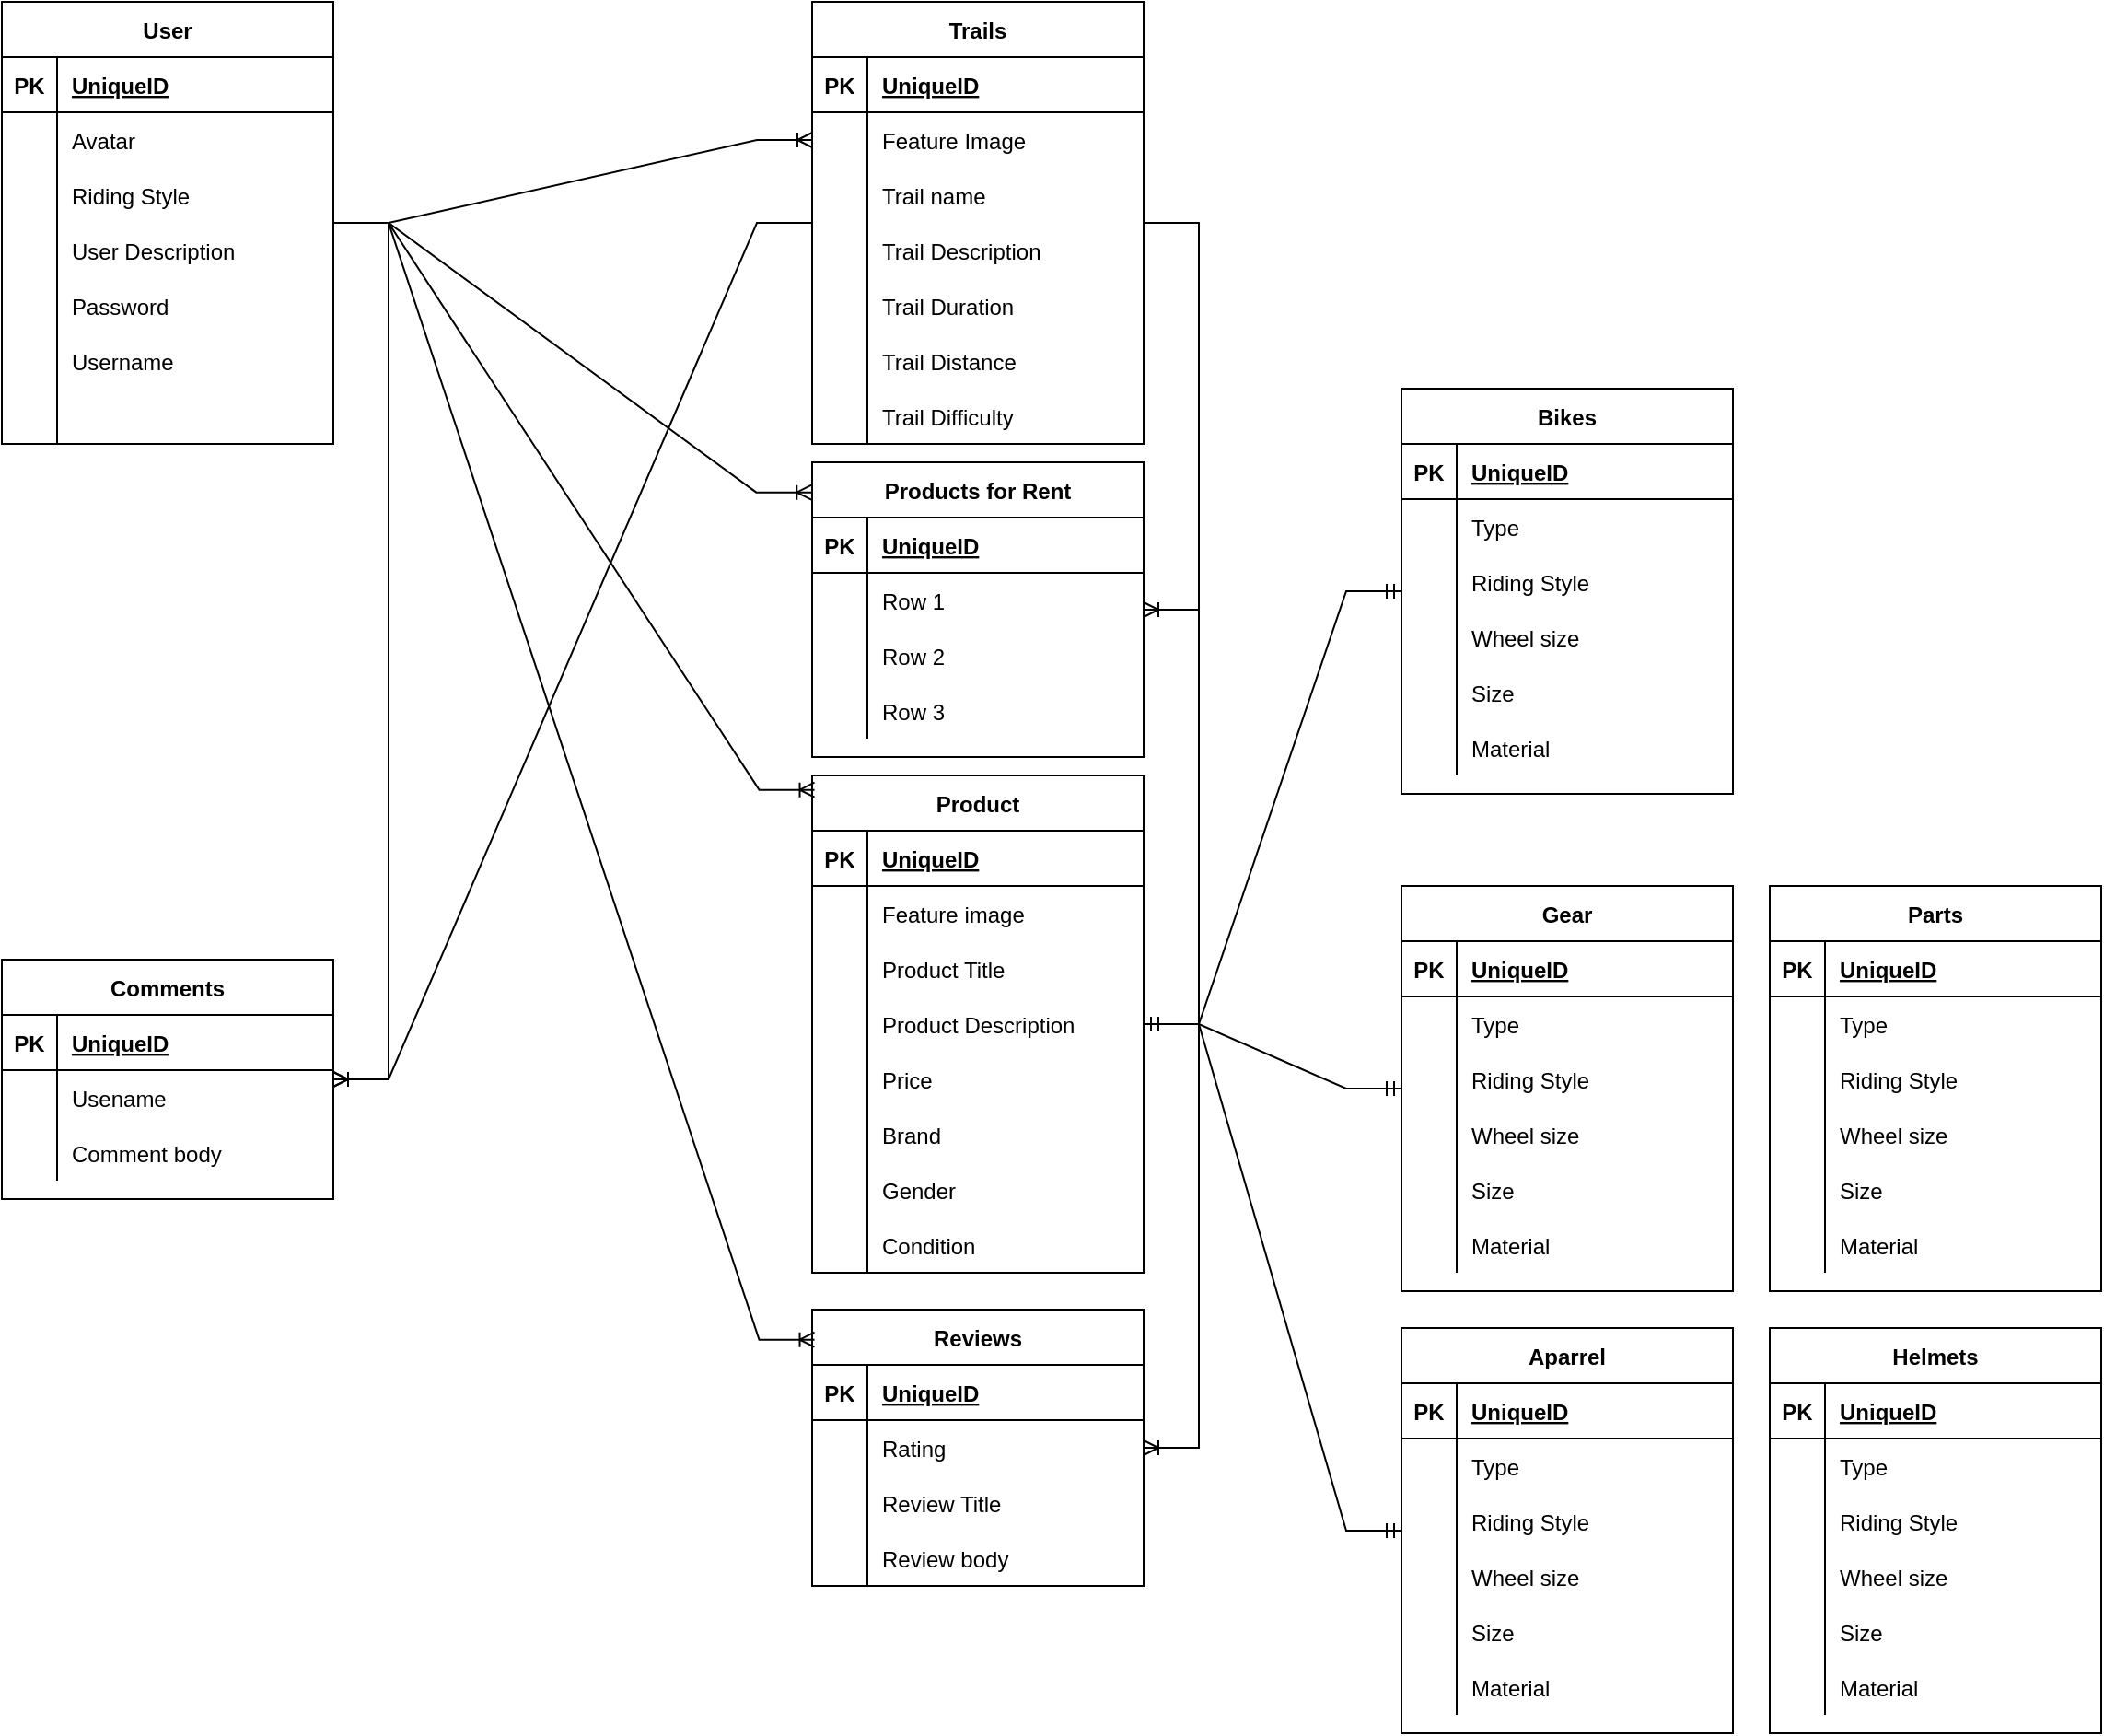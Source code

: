 <mxfile version="16.5.1" type="device"><diagram id="R2lEEEUBdFMjLlhIrx00" name="Page-1"><mxGraphModel dx="1892" dy="1450" grid="1" gridSize="10" guides="1" tooltips="1" connect="1" arrows="1" fold="1" page="1" pageScale="1" pageWidth="3300" pageHeight="2339" math="0" shadow="0" extFonts="Permanent Marker^https://fonts.googleapis.com/css?family=Permanent+Marker"><root><mxCell id="0"/><mxCell id="1" parent="0"/><mxCell id="Z-iIayGd_TGUpHLgHh7J-2" value="User" style="shape=table;startSize=30;container=1;collapsible=1;childLayout=tableLayout;fixedRows=1;rowLines=0;fontStyle=1;align=center;resizeLast=1;" parent="1" vertex="1"><mxGeometry x="80" y="80" width="180" height="240" as="geometry"><mxRectangle x="90" y="190" width="60" height="30" as="alternateBounds"/></mxGeometry></mxCell><mxCell id="Z-iIayGd_TGUpHLgHh7J-3" value="" style="shape=tableRow;horizontal=0;startSize=0;swimlaneHead=0;swimlaneBody=0;fillColor=none;collapsible=0;dropTarget=0;points=[[0,0.5],[1,0.5]];portConstraint=eastwest;top=0;left=0;right=0;bottom=1;" parent="Z-iIayGd_TGUpHLgHh7J-2" vertex="1"><mxGeometry y="30" width="180" height="30" as="geometry"/></mxCell><mxCell id="Z-iIayGd_TGUpHLgHh7J-4" value="PK" style="shape=partialRectangle;connectable=0;fillColor=none;top=0;left=0;bottom=0;right=0;fontStyle=1;overflow=hidden;" parent="Z-iIayGd_TGUpHLgHh7J-3" vertex="1"><mxGeometry width="30" height="30" as="geometry"><mxRectangle width="30" height="30" as="alternateBounds"/></mxGeometry></mxCell><mxCell id="Z-iIayGd_TGUpHLgHh7J-5" value="UniqueID" style="shape=partialRectangle;connectable=0;fillColor=none;top=0;left=0;bottom=0;right=0;align=left;spacingLeft=6;fontStyle=5;overflow=hidden;" parent="Z-iIayGd_TGUpHLgHh7J-3" vertex="1"><mxGeometry x="30" width="150" height="30" as="geometry"><mxRectangle width="150" height="30" as="alternateBounds"/></mxGeometry></mxCell><mxCell id="Z-iIayGd_TGUpHLgHh7J-6" value="" style="shape=tableRow;horizontal=0;startSize=0;swimlaneHead=0;swimlaneBody=0;fillColor=none;collapsible=0;dropTarget=0;points=[[0,0.5],[1,0.5]];portConstraint=eastwest;top=0;left=0;right=0;bottom=0;" parent="Z-iIayGd_TGUpHLgHh7J-2" vertex="1"><mxGeometry y="60" width="180" height="30" as="geometry"/></mxCell><mxCell id="Z-iIayGd_TGUpHLgHh7J-7" value="" style="shape=partialRectangle;connectable=0;fillColor=none;top=0;left=0;bottom=0;right=0;editable=1;overflow=hidden;" parent="Z-iIayGd_TGUpHLgHh7J-6" vertex="1"><mxGeometry width="30" height="30" as="geometry"><mxRectangle width="30" height="30" as="alternateBounds"/></mxGeometry></mxCell><mxCell id="Z-iIayGd_TGUpHLgHh7J-8" value="Avatar" style="shape=partialRectangle;connectable=0;fillColor=none;top=0;left=0;bottom=0;right=0;align=left;spacingLeft=6;overflow=hidden;" parent="Z-iIayGd_TGUpHLgHh7J-6" vertex="1"><mxGeometry x="30" width="150" height="30" as="geometry"><mxRectangle width="150" height="30" as="alternateBounds"/></mxGeometry></mxCell><mxCell id="Z-iIayGd_TGUpHLgHh7J-18" value="" style="shape=tableRow;horizontal=0;startSize=0;swimlaneHead=0;swimlaneBody=0;fillColor=none;collapsible=0;dropTarget=0;points=[[0,0.5],[1,0.5]];portConstraint=eastwest;top=0;left=0;right=0;bottom=0;" parent="Z-iIayGd_TGUpHLgHh7J-2" vertex="1"><mxGeometry y="90" width="180" height="30" as="geometry"/></mxCell><mxCell id="Z-iIayGd_TGUpHLgHh7J-19" value="" style="shape=partialRectangle;connectable=0;fillColor=none;top=0;left=0;bottom=0;right=0;editable=1;overflow=hidden;" parent="Z-iIayGd_TGUpHLgHh7J-18" vertex="1"><mxGeometry width="30" height="30" as="geometry"><mxRectangle width="30" height="30" as="alternateBounds"/></mxGeometry></mxCell><mxCell id="Z-iIayGd_TGUpHLgHh7J-20" value="Riding Style" style="shape=partialRectangle;connectable=0;fillColor=none;top=0;left=0;bottom=0;right=0;align=left;spacingLeft=6;overflow=hidden;" parent="Z-iIayGd_TGUpHLgHh7J-18" vertex="1"><mxGeometry x="30" width="150" height="30" as="geometry"><mxRectangle width="150" height="30" as="alternateBounds"/></mxGeometry></mxCell><mxCell id="Z-iIayGd_TGUpHLgHh7J-15" value="" style="shape=tableRow;horizontal=0;startSize=0;swimlaneHead=0;swimlaneBody=0;fillColor=none;collapsible=0;dropTarget=0;points=[[0,0.5],[1,0.5]];portConstraint=eastwest;top=0;left=0;right=0;bottom=0;" parent="Z-iIayGd_TGUpHLgHh7J-2" vertex="1"><mxGeometry y="120" width="180" height="30" as="geometry"/></mxCell><mxCell id="Z-iIayGd_TGUpHLgHh7J-16" value="" style="shape=partialRectangle;connectable=0;fillColor=none;top=0;left=0;bottom=0;right=0;editable=1;overflow=hidden;" parent="Z-iIayGd_TGUpHLgHh7J-15" vertex="1"><mxGeometry width="30" height="30" as="geometry"><mxRectangle width="30" height="30" as="alternateBounds"/></mxGeometry></mxCell><mxCell id="Z-iIayGd_TGUpHLgHh7J-17" value="User Description" style="shape=partialRectangle;connectable=0;fillColor=none;top=0;left=0;bottom=0;right=0;align=left;spacingLeft=6;overflow=hidden;" parent="Z-iIayGd_TGUpHLgHh7J-15" vertex="1"><mxGeometry x="30" width="150" height="30" as="geometry"><mxRectangle width="150" height="30" as="alternateBounds"/></mxGeometry></mxCell><mxCell id="Z-iIayGd_TGUpHLgHh7J-12" value="" style="shape=tableRow;horizontal=0;startSize=0;swimlaneHead=0;swimlaneBody=0;fillColor=none;collapsible=0;dropTarget=0;points=[[0,0.5],[1,0.5]];portConstraint=eastwest;top=0;left=0;right=0;bottom=0;" parent="Z-iIayGd_TGUpHLgHh7J-2" vertex="1"><mxGeometry y="150" width="180" height="30" as="geometry"/></mxCell><mxCell id="Z-iIayGd_TGUpHLgHh7J-13" value="" style="shape=partialRectangle;connectable=0;fillColor=none;top=0;left=0;bottom=0;right=0;editable=1;overflow=hidden;" parent="Z-iIayGd_TGUpHLgHh7J-12" vertex="1"><mxGeometry width="30" height="30" as="geometry"><mxRectangle width="30" height="30" as="alternateBounds"/></mxGeometry></mxCell><mxCell id="Z-iIayGd_TGUpHLgHh7J-14" value="Password" style="shape=partialRectangle;connectable=0;fillColor=none;top=0;left=0;bottom=0;right=0;align=left;spacingLeft=6;overflow=hidden;" parent="Z-iIayGd_TGUpHLgHh7J-12" vertex="1"><mxGeometry x="30" width="150" height="30" as="geometry"><mxRectangle width="150" height="30" as="alternateBounds"/></mxGeometry></mxCell><mxCell id="Z-iIayGd_TGUpHLgHh7J-9" value="" style="shape=tableRow;horizontal=0;startSize=0;swimlaneHead=0;swimlaneBody=0;fillColor=none;collapsible=0;dropTarget=0;points=[[0,0.5],[1,0.5]];portConstraint=eastwest;top=0;left=0;right=0;bottom=0;" parent="Z-iIayGd_TGUpHLgHh7J-2" vertex="1"><mxGeometry y="180" width="180" height="30" as="geometry"/></mxCell><mxCell id="Z-iIayGd_TGUpHLgHh7J-10" value="" style="shape=partialRectangle;connectable=0;fillColor=none;top=0;left=0;bottom=0;right=0;editable=1;overflow=hidden;" parent="Z-iIayGd_TGUpHLgHh7J-9" vertex="1"><mxGeometry width="30" height="30" as="geometry"><mxRectangle width="30" height="30" as="alternateBounds"/></mxGeometry></mxCell><mxCell id="Z-iIayGd_TGUpHLgHh7J-11" value="Username" style="shape=partialRectangle;connectable=0;fillColor=none;top=0;left=0;bottom=0;right=0;align=left;spacingLeft=6;overflow=hidden;" parent="Z-iIayGd_TGUpHLgHh7J-9" vertex="1"><mxGeometry x="30" width="150" height="30" as="geometry"><mxRectangle width="150" height="30" as="alternateBounds"/></mxGeometry></mxCell><mxCell id="Z-iIayGd_TGUpHLgHh7J-21" value="" style="shape=tableRow;horizontal=0;startSize=0;swimlaneHead=0;swimlaneBody=0;fillColor=none;collapsible=0;dropTarget=0;points=[[0,0.5],[1,0.5]];portConstraint=eastwest;top=0;left=0;right=0;bottom=0;" parent="Z-iIayGd_TGUpHLgHh7J-2" vertex="1"><mxGeometry y="210" width="180" height="30" as="geometry"/></mxCell><mxCell id="Z-iIayGd_TGUpHLgHh7J-22" value="" style="shape=partialRectangle;connectable=0;fillColor=none;top=0;left=0;bottom=0;right=0;editable=1;overflow=hidden;" parent="Z-iIayGd_TGUpHLgHh7J-21" vertex="1"><mxGeometry width="30" height="30" as="geometry"><mxRectangle width="30" height="30" as="alternateBounds"/></mxGeometry></mxCell><mxCell id="Z-iIayGd_TGUpHLgHh7J-23" value="" style="shape=partialRectangle;connectable=0;fillColor=none;top=0;left=0;bottom=0;right=0;align=left;spacingLeft=6;overflow=hidden;" parent="Z-iIayGd_TGUpHLgHh7J-21" vertex="1"><mxGeometry x="30" width="150" height="30" as="geometry"><mxRectangle width="150" height="30" as="alternateBounds"/></mxGeometry></mxCell><mxCell id="Z-iIayGd_TGUpHLgHh7J-71" value="Trails" style="shape=table;startSize=30;container=1;collapsible=1;childLayout=tableLayout;fixedRows=1;rowLines=0;fontStyle=1;align=center;resizeLast=1;" parent="1" vertex="1"><mxGeometry x="520" y="80" width="180" height="240" as="geometry"/></mxCell><mxCell id="Z-iIayGd_TGUpHLgHh7J-72" value="" style="shape=tableRow;horizontal=0;startSize=0;swimlaneHead=0;swimlaneBody=0;fillColor=none;collapsible=0;dropTarget=0;points=[[0,0.5],[1,0.5]];portConstraint=eastwest;top=0;left=0;right=0;bottom=1;" parent="Z-iIayGd_TGUpHLgHh7J-71" vertex="1"><mxGeometry y="30" width="180" height="30" as="geometry"/></mxCell><mxCell id="Z-iIayGd_TGUpHLgHh7J-73" value="PK" style="shape=partialRectangle;connectable=0;fillColor=none;top=0;left=0;bottom=0;right=0;fontStyle=1;overflow=hidden;" parent="Z-iIayGd_TGUpHLgHh7J-72" vertex="1"><mxGeometry width="30" height="30" as="geometry"><mxRectangle width="30" height="30" as="alternateBounds"/></mxGeometry></mxCell><mxCell id="Z-iIayGd_TGUpHLgHh7J-74" value="UniqueID" style="shape=partialRectangle;connectable=0;fillColor=none;top=0;left=0;bottom=0;right=0;align=left;spacingLeft=6;fontStyle=5;overflow=hidden;" parent="Z-iIayGd_TGUpHLgHh7J-72" vertex="1"><mxGeometry x="30" width="150" height="30" as="geometry"><mxRectangle width="150" height="30" as="alternateBounds"/></mxGeometry></mxCell><mxCell id="Z-iIayGd_TGUpHLgHh7J-75" value="" style="shape=tableRow;horizontal=0;startSize=0;swimlaneHead=0;swimlaneBody=0;fillColor=none;collapsible=0;dropTarget=0;points=[[0,0.5],[1,0.5]];portConstraint=eastwest;top=0;left=0;right=0;bottom=0;" parent="Z-iIayGd_TGUpHLgHh7J-71" vertex="1"><mxGeometry y="60" width="180" height="30" as="geometry"/></mxCell><mxCell id="Z-iIayGd_TGUpHLgHh7J-76" value="" style="shape=partialRectangle;connectable=0;fillColor=none;top=0;left=0;bottom=0;right=0;editable=1;overflow=hidden;" parent="Z-iIayGd_TGUpHLgHh7J-75" vertex="1"><mxGeometry width="30" height="30" as="geometry"><mxRectangle width="30" height="30" as="alternateBounds"/></mxGeometry></mxCell><mxCell id="Z-iIayGd_TGUpHLgHh7J-77" value="Feature Image" style="shape=partialRectangle;connectable=0;fillColor=none;top=0;left=0;bottom=0;right=0;align=left;spacingLeft=6;overflow=hidden;" parent="Z-iIayGd_TGUpHLgHh7J-75" vertex="1"><mxGeometry x="30" width="150" height="30" as="geometry"><mxRectangle width="150" height="30" as="alternateBounds"/></mxGeometry></mxCell><mxCell id="Z-iIayGd_TGUpHLgHh7J-78" value="" style="shape=tableRow;horizontal=0;startSize=0;swimlaneHead=0;swimlaneBody=0;fillColor=none;collapsible=0;dropTarget=0;points=[[0,0.5],[1,0.5]];portConstraint=eastwest;top=0;left=0;right=0;bottom=0;" parent="Z-iIayGd_TGUpHLgHh7J-71" vertex="1"><mxGeometry y="90" width="180" height="30" as="geometry"/></mxCell><mxCell id="Z-iIayGd_TGUpHLgHh7J-79" value="" style="shape=partialRectangle;connectable=0;fillColor=none;top=0;left=0;bottom=0;right=0;editable=1;overflow=hidden;" parent="Z-iIayGd_TGUpHLgHh7J-78" vertex="1"><mxGeometry width="30" height="30" as="geometry"><mxRectangle width="30" height="30" as="alternateBounds"/></mxGeometry></mxCell><mxCell id="Z-iIayGd_TGUpHLgHh7J-80" value="Trail name" style="shape=partialRectangle;connectable=0;fillColor=none;top=0;left=0;bottom=0;right=0;align=left;spacingLeft=6;overflow=hidden;" parent="Z-iIayGd_TGUpHLgHh7J-78" vertex="1"><mxGeometry x="30" width="150" height="30" as="geometry"><mxRectangle width="150" height="30" as="alternateBounds"/></mxGeometry></mxCell><mxCell id="Z-iIayGd_TGUpHLgHh7J-81" value="" style="shape=tableRow;horizontal=0;startSize=0;swimlaneHead=0;swimlaneBody=0;fillColor=none;collapsible=0;dropTarget=0;points=[[0,0.5],[1,0.5]];portConstraint=eastwest;top=0;left=0;right=0;bottom=0;" parent="Z-iIayGd_TGUpHLgHh7J-71" vertex="1"><mxGeometry y="120" width="180" height="30" as="geometry"/></mxCell><mxCell id="Z-iIayGd_TGUpHLgHh7J-82" value="" style="shape=partialRectangle;connectable=0;fillColor=none;top=0;left=0;bottom=0;right=0;editable=1;overflow=hidden;" parent="Z-iIayGd_TGUpHLgHh7J-81" vertex="1"><mxGeometry width="30" height="30" as="geometry"><mxRectangle width="30" height="30" as="alternateBounds"/></mxGeometry></mxCell><mxCell id="Z-iIayGd_TGUpHLgHh7J-83" value="Trail Description" style="shape=partialRectangle;connectable=0;fillColor=none;top=0;left=0;bottom=0;right=0;align=left;spacingLeft=6;overflow=hidden;" parent="Z-iIayGd_TGUpHLgHh7J-81" vertex="1"><mxGeometry x="30" width="150" height="30" as="geometry"><mxRectangle width="150" height="30" as="alternateBounds"/></mxGeometry></mxCell><mxCell id="Z-iIayGd_TGUpHLgHh7J-93" value="" style="shape=tableRow;horizontal=0;startSize=0;swimlaneHead=0;swimlaneBody=0;fillColor=none;collapsible=0;dropTarget=0;points=[[0,0.5],[1,0.5]];portConstraint=eastwest;top=0;left=0;right=0;bottom=0;" parent="Z-iIayGd_TGUpHLgHh7J-71" vertex="1"><mxGeometry y="150" width="180" height="30" as="geometry"/></mxCell><mxCell id="Z-iIayGd_TGUpHLgHh7J-94" value="" style="shape=partialRectangle;connectable=0;fillColor=none;top=0;left=0;bottom=0;right=0;editable=1;overflow=hidden;" parent="Z-iIayGd_TGUpHLgHh7J-93" vertex="1"><mxGeometry width="30" height="30" as="geometry"><mxRectangle width="30" height="30" as="alternateBounds"/></mxGeometry></mxCell><mxCell id="Z-iIayGd_TGUpHLgHh7J-95" value="Trail Duration" style="shape=partialRectangle;connectable=0;fillColor=none;top=0;left=0;bottom=0;right=0;align=left;spacingLeft=6;overflow=hidden;" parent="Z-iIayGd_TGUpHLgHh7J-93" vertex="1"><mxGeometry x="30" width="150" height="30" as="geometry"><mxRectangle width="150" height="30" as="alternateBounds"/></mxGeometry></mxCell><mxCell id="Z-iIayGd_TGUpHLgHh7J-96" value="" style="shape=tableRow;horizontal=0;startSize=0;swimlaneHead=0;swimlaneBody=0;fillColor=none;collapsible=0;dropTarget=0;points=[[0,0.5],[1,0.5]];portConstraint=eastwest;top=0;left=0;right=0;bottom=0;" parent="Z-iIayGd_TGUpHLgHh7J-71" vertex="1"><mxGeometry y="180" width="180" height="30" as="geometry"/></mxCell><mxCell id="Z-iIayGd_TGUpHLgHh7J-97" value="" style="shape=partialRectangle;connectable=0;fillColor=none;top=0;left=0;bottom=0;right=0;editable=1;overflow=hidden;" parent="Z-iIayGd_TGUpHLgHh7J-96" vertex="1"><mxGeometry width="30" height="30" as="geometry"><mxRectangle width="30" height="30" as="alternateBounds"/></mxGeometry></mxCell><mxCell id="Z-iIayGd_TGUpHLgHh7J-98" value="Trail Distance" style="shape=partialRectangle;connectable=0;fillColor=none;top=0;left=0;bottom=0;right=0;align=left;spacingLeft=6;overflow=hidden;" parent="Z-iIayGd_TGUpHLgHh7J-96" vertex="1"><mxGeometry x="30" width="150" height="30" as="geometry"><mxRectangle width="150" height="30" as="alternateBounds"/></mxGeometry></mxCell><mxCell id="Z-iIayGd_TGUpHLgHh7J-99" value="" style="shape=tableRow;horizontal=0;startSize=0;swimlaneHead=0;swimlaneBody=0;fillColor=none;collapsible=0;dropTarget=0;points=[[0,0.5],[1,0.5]];portConstraint=eastwest;top=0;left=0;right=0;bottom=0;" parent="Z-iIayGd_TGUpHLgHh7J-71" vertex="1"><mxGeometry y="210" width="180" height="30" as="geometry"/></mxCell><mxCell id="Z-iIayGd_TGUpHLgHh7J-100" value="" style="shape=partialRectangle;connectable=0;fillColor=none;top=0;left=0;bottom=0;right=0;editable=1;overflow=hidden;" parent="Z-iIayGd_TGUpHLgHh7J-99" vertex="1"><mxGeometry width="30" height="30" as="geometry"><mxRectangle width="30" height="30" as="alternateBounds"/></mxGeometry></mxCell><mxCell id="Z-iIayGd_TGUpHLgHh7J-101" value="Trail Difficulty" style="shape=partialRectangle;connectable=0;fillColor=none;top=0;left=0;bottom=0;right=0;align=left;spacingLeft=6;overflow=hidden;" parent="Z-iIayGd_TGUpHLgHh7J-99" vertex="1"><mxGeometry x="30" width="150" height="30" as="geometry"><mxRectangle width="150" height="30" as="alternateBounds"/></mxGeometry></mxCell><mxCell id="Z-iIayGd_TGUpHLgHh7J-27" value="Product" style="shape=table;startSize=30;container=1;collapsible=1;childLayout=tableLayout;fixedRows=1;rowLines=0;fontStyle=1;align=center;resizeLast=1;" parent="1" vertex="1"><mxGeometry x="520" y="500" width="180" height="270" as="geometry"/></mxCell><mxCell id="Z-iIayGd_TGUpHLgHh7J-28" value="" style="shape=tableRow;horizontal=0;startSize=0;swimlaneHead=0;swimlaneBody=0;fillColor=none;collapsible=0;dropTarget=0;points=[[0,0.5],[1,0.5]];portConstraint=eastwest;top=0;left=0;right=0;bottom=1;" parent="Z-iIayGd_TGUpHLgHh7J-27" vertex="1"><mxGeometry y="30" width="180" height="30" as="geometry"/></mxCell><mxCell id="Z-iIayGd_TGUpHLgHh7J-29" value="PK" style="shape=partialRectangle;connectable=0;fillColor=none;top=0;left=0;bottom=0;right=0;fontStyle=1;overflow=hidden;" parent="Z-iIayGd_TGUpHLgHh7J-28" vertex="1"><mxGeometry width="30" height="30" as="geometry"><mxRectangle width="30" height="30" as="alternateBounds"/></mxGeometry></mxCell><mxCell id="Z-iIayGd_TGUpHLgHh7J-30" value="UniqueID" style="shape=partialRectangle;connectable=0;fillColor=none;top=0;left=0;bottom=0;right=0;align=left;spacingLeft=6;fontStyle=5;overflow=hidden;" parent="Z-iIayGd_TGUpHLgHh7J-28" vertex="1"><mxGeometry x="30" width="150" height="30" as="geometry"><mxRectangle width="150" height="30" as="alternateBounds"/></mxGeometry></mxCell><mxCell id="Z-iIayGd_TGUpHLgHh7J-31" value="" style="shape=tableRow;horizontal=0;startSize=0;swimlaneHead=0;swimlaneBody=0;fillColor=none;collapsible=0;dropTarget=0;points=[[0,0.5],[1,0.5]];portConstraint=eastwest;top=0;left=0;right=0;bottom=0;" parent="Z-iIayGd_TGUpHLgHh7J-27" vertex="1"><mxGeometry y="60" width="180" height="30" as="geometry"/></mxCell><mxCell id="Z-iIayGd_TGUpHLgHh7J-32" value="" style="shape=partialRectangle;connectable=0;fillColor=none;top=0;left=0;bottom=0;right=0;editable=1;overflow=hidden;" parent="Z-iIayGd_TGUpHLgHh7J-31" vertex="1"><mxGeometry width="30" height="30" as="geometry"><mxRectangle width="30" height="30" as="alternateBounds"/></mxGeometry></mxCell><mxCell id="Z-iIayGd_TGUpHLgHh7J-33" value="Feature image" style="shape=partialRectangle;connectable=0;fillColor=none;top=0;left=0;bottom=0;right=0;align=left;spacingLeft=6;overflow=hidden;" parent="Z-iIayGd_TGUpHLgHh7J-31" vertex="1"><mxGeometry x="30" width="150" height="30" as="geometry"><mxRectangle width="150" height="30" as="alternateBounds"/></mxGeometry></mxCell><mxCell id="Z-iIayGd_TGUpHLgHh7J-34" value="" style="shape=tableRow;horizontal=0;startSize=0;swimlaneHead=0;swimlaneBody=0;fillColor=none;collapsible=0;dropTarget=0;points=[[0,0.5],[1,0.5]];portConstraint=eastwest;top=0;left=0;right=0;bottom=0;" parent="Z-iIayGd_TGUpHLgHh7J-27" vertex="1"><mxGeometry y="90" width="180" height="30" as="geometry"/></mxCell><mxCell id="Z-iIayGd_TGUpHLgHh7J-35" value="" style="shape=partialRectangle;connectable=0;fillColor=none;top=0;left=0;bottom=0;right=0;editable=1;overflow=hidden;" parent="Z-iIayGd_TGUpHLgHh7J-34" vertex="1"><mxGeometry width="30" height="30" as="geometry"><mxRectangle width="30" height="30" as="alternateBounds"/></mxGeometry></mxCell><mxCell id="Z-iIayGd_TGUpHLgHh7J-36" value="Product Title" style="shape=partialRectangle;connectable=0;fillColor=none;top=0;left=0;bottom=0;right=0;align=left;spacingLeft=6;overflow=hidden;" parent="Z-iIayGd_TGUpHLgHh7J-34" vertex="1"><mxGeometry x="30" width="150" height="30" as="geometry"><mxRectangle width="150" height="30" as="alternateBounds"/></mxGeometry></mxCell><mxCell id="Z-iIayGd_TGUpHLgHh7J-37" value="" style="shape=tableRow;horizontal=0;startSize=0;swimlaneHead=0;swimlaneBody=0;fillColor=none;collapsible=0;dropTarget=0;points=[[0,0.5],[1,0.5]];portConstraint=eastwest;top=0;left=0;right=0;bottom=0;" parent="Z-iIayGd_TGUpHLgHh7J-27" vertex="1"><mxGeometry y="120" width="180" height="30" as="geometry"/></mxCell><mxCell id="Z-iIayGd_TGUpHLgHh7J-38" value="" style="shape=partialRectangle;connectable=0;fillColor=none;top=0;left=0;bottom=0;right=0;editable=1;overflow=hidden;" parent="Z-iIayGd_TGUpHLgHh7J-37" vertex="1"><mxGeometry width="30" height="30" as="geometry"><mxRectangle width="30" height="30" as="alternateBounds"/></mxGeometry></mxCell><mxCell id="Z-iIayGd_TGUpHLgHh7J-39" value="Product Description" style="shape=partialRectangle;connectable=0;fillColor=none;top=0;left=0;bottom=0;right=0;align=left;spacingLeft=6;overflow=hidden;" parent="Z-iIayGd_TGUpHLgHh7J-37" vertex="1"><mxGeometry x="30" width="150" height="30" as="geometry"><mxRectangle width="150" height="30" as="alternateBounds"/></mxGeometry></mxCell><mxCell id="Z-iIayGd_TGUpHLgHh7J-44" value="" style="shape=tableRow;horizontal=0;startSize=0;swimlaneHead=0;swimlaneBody=0;fillColor=none;collapsible=0;dropTarget=0;points=[[0,0.5],[1,0.5]];portConstraint=eastwest;top=0;left=0;right=0;bottom=0;" parent="Z-iIayGd_TGUpHLgHh7J-27" vertex="1"><mxGeometry y="150" width="180" height="30" as="geometry"/></mxCell><mxCell id="Z-iIayGd_TGUpHLgHh7J-45" value="" style="shape=partialRectangle;connectable=0;fillColor=none;top=0;left=0;bottom=0;right=0;editable=1;overflow=hidden;" parent="Z-iIayGd_TGUpHLgHh7J-44" vertex="1"><mxGeometry width="30" height="30" as="geometry"><mxRectangle width="30" height="30" as="alternateBounds"/></mxGeometry></mxCell><mxCell id="Z-iIayGd_TGUpHLgHh7J-46" value="Price" style="shape=partialRectangle;connectable=0;fillColor=none;top=0;left=0;bottom=0;right=0;align=left;spacingLeft=6;overflow=hidden;" parent="Z-iIayGd_TGUpHLgHh7J-44" vertex="1"><mxGeometry x="30" width="150" height="30" as="geometry"><mxRectangle width="150" height="30" as="alternateBounds"/></mxGeometry></mxCell><mxCell id="Z-iIayGd_TGUpHLgHh7J-47" value="" style="shape=tableRow;horizontal=0;startSize=0;swimlaneHead=0;swimlaneBody=0;fillColor=none;collapsible=0;dropTarget=0;points=[[0,0.5],[1,0.5]];portConstraint=eastwest;top=0;left=0;right=0;bottom=0;" parent="Z-iIayGd_TGUpHLgHh7J-27" vertex="1"><mxGeometry y="180" width="180" height="30" as="geometry"/></mxCell><mxCell id="Z-iIayGd_TGUpHLgHh7J-48" value="" style="shape=partialRectangle;connectable=0;fillColor=none;top=0;left=0;bottom=0;right=0;editable=1;overflow=hidden;" parent="Z-iIayGd_TGUpHLgHh7J-47" vertex="1"><mxGeometry width="30" height="30" as="geometry"><mxRectangle width="30" height="30" as="alternateBounds"/></mxGeometry></mxCell><mxCell id="Z-iIayGd_TGUpHLgHh7J-49" value="Brand" style="shape=partialRectangle;connectable=0;fillColor=none;top=0;left=0;bottom=0;right=0;align=left;spacingLeft=6;overflow=hidden;" parent="Z-iIayGd_TGUpHLgHh7J-47" vertex="1"><mxGeometry x="30" width="150" height="30" as="geometry"><mxRectangle width="150" height="30" as="alternateBounds"/></mxGeometry></mxCell><mxCell id="Z-iIayGd_TGUpHLgHh7J-56" value="" style="shape=tableRow;horizontal=0;startSize=0;swimlaneHead=0;swimlaneBody=0;fillColor=none;collapsible=0;dropTarget=0;points=[[0,0.5],[1,0.5]];portConstraint=eastwest;top=0;left=0;right=0;bottom=0;" parent="Z-iIayGd_TGUpHLgHh7J-27" vertex="1"><mxGeometry y="210" width="180" height="30" as="geometry"/></mxCell><mxCell id="Z-iIayGd_TGUpHLgHh7J-57" value="" style="shape=partialRectangle;connectable=0;fillColor=none;top=0;left=0;bottom=0;right=0;editable=1;overflow=hidden;" parent="Z-iIayGd_TGUpHLgHh7J-56" vertex="1"><mxGeometry width="30" height="30" as="geometry"><mxRectangle width="30" height="30" as="alternateBounds"/></mxGeometry></mxCell><mxCell id="Z-iIayGd_TGUpHLgHh7J-58" value="Gender" style="shape=partialRectangle;connectable=0;fillColor=none;top=0;left=0;bottom=0;right=0;align=left;spacingLeft=6;overflow=hidden;" parent="Z-iIayGd_TGUpHLgHh7J-56" vertex="1"><mxGeometry x="30" width="150" height="30" as="geometry"><mxRectangle width="150" height="30" as="alternateBounds"/></mxGeometry></mxCell><mxCell id="Z-iIayGd_TGUpHLgHh7J-24" value="" style="shape=tableRow;horizontal=0;startSize=0;swimlaneHead=0;swimlaneBody=0;fillColor=none;collapsible=0;dropTarget=0;points=[[0,0.5],[1,0.5]];portConstraint=eastwest;top=0;left=0;right=0;bottom=0;" parent="Z-iIayGd_TGUpHLgHh7J-27" vertex="1"><mxGeometry y="240" width="180" height="30" as="geometry"/></mxCell><mxCell id="Z-iIayGd_TGUpHLgHh7J-25" value="" style="shape=partialRectangle;connectable=0;fillColor=none;top=0;left=0;bottom=0;right=0;editable=1;overflow=hidden;" parent="Z-iIayGd_TGUpHLgHh7J-24" vertex="1"><mxGeometry width="30" height="30" as="geometry"><mxRectangle width="30" height="30" as="alternateBounds"/></mxGeometry></mxCell><mxCell id="Z-iIayGd_TGUpHLgHh7J-26" value="Condition" style="shape=partialRectangle;connectable=0;fillColor=none;top=0;left=0;bottom=0;right=0;align=left;spacingLeft=6;overflow=hidden;" parent="Z-iIayGd_TGUpHLgHh7J-24" vertex="1"><mxGeometry x="30" width="150" height="30" as="geometry"><mxRectangle width="150" height="30" as="alternateBounds"/></mxGeometry></mxCell><mxCell id="Z-iIayGd_TGUpHLgHh7J-104" value="Reviews" style="shape=table;startSize=30;container=1;collapsible=1;childLayout=tableLayout;fixedRows=1;rowLines=0;fontStyle=1;align=center;resizeLast=1;" parent="1" vertex="1"><mxGeometry x="520" y="790" width="180" height="150" as="geometry"/></mxCell><mxCell id="Z-iIayGd_TGUpHLgHh7J-105" value="" style="shape=tableRow;horizontal=0;startSize=0;swimlaneHead=0;swimlaneBody=0;fillColor=none;collapsible=0;dropTarget=0;points=[[0,0.5],[1,0.5]];portConstraint=eastwest;top=0;left=0;right=0;bottom=1;" parent="Z-iIayGd_TGUpHLgHh7J-104" vertex="1"><mxGeometry y="30" width="180" height="30" as="geometry"/></mxCell><mxCell id="Z-iIayGd_TGUpHLgHh7J-106" value="PK" style="shape=partialRectangle;connectable=0;fillColor=none;top=0;left=0;bottom=0;right=0;fontStyle=1;overflow=hidden;" parent="Z-iIayGd_TGUpHLgHh7J-105" vertex="1"><mxGeometry width="30" height="30" as="geometry"><mxRectangle width="30" height="30" as="alternateBounds"/></mxGeometry></mxCell><mxCell id="Z-iIayGd_TGUpHLgHh7J-107" value="UniqueID" style="shape=partialRectangle;connectable=0;fillColor=none;top=0;left=0;bottom=0;right=0;align=left;spacingLeft=6;fontStyle=5;overflow=hidden;" parent="Z-iIayGd_TGUpHLgHh7J-105" vertex="1"><mxGeometry x="30" width="150" height="30" as="geometry"><mxRectangle width="150" height="30" as="alternateBounds"/></mxGeometry></mxCell><mxCell id="Z-iIayGd_TGUpHLgHh7J-108" value="" style="shape=tableRow;horizontal=0;startSize=0;swimlaneHead=0;swimlaneBody=0;fillColor=none;collapsible=0;dropTarget=0;points=[[0,0.5],[1,0.5]];portConstraint=eastwest;top=0;left=0;right=0;bottom=0;" parent="Z-iIayGd_TGUpHLgHh7J-104" vertex="1"><mxGeometry y="60" width="180" height="30" as="geometry"/></mxCell><mxCell id="Z-iIayGd_TGUpHLgHh7J-109" value="" style="shape=partialRectangle;connectable=0;fillColor=none;top=0;left=0;bottom=0;right=0;editable=1;overflow=hidden;" parent="Z-iIayGd_TGUpHLgHh7J-108" vertex="1"><mxGeometry width="30" height="30" as="geometry"><mxRectangle width="30" height="30" as="alternateBounds"/></mxGeometry></mxCell><mxCell id="Z-iIayGd_TGUpHLgHh7J-110" value="Rating" style="shape=partialRectangle;connectable=0;fillColor=none;top=0;left=0;bottom=0;right=0;align=left;spacingLeft=6;overflow=hidden;" parent="Z-iIayGd_TGUpHLgHh7J-108" vertex="1"><mxGeometry x="30" width="150" height="30" as="geometry"><mxRectangle width="150" height="30" as="alternateBounds"/></mxGeometry></mxCell><mxCell id="Z-iIayGd_TGUpHLgHh7J-111" value="" style="shape=tableRow;horizontal=0;startSize=0;swimlaneHead=0;swimlaneBody=0;fillColor=none;collapsible=0;dropTarget=0;points=[[0,0.5],[1,0.5]];portConstraint=eastwest;top=0;left=0;right=0;bottom=0;" parent="Z-iIayGd_TGUpHLgHh7J-104" vertex="1"><mxGeometry y="90" width="180" height="30" as="geometry"/></mxCell><mxCell id="Z-iIayGd_TGUpHLgHh7J-112" value="" style="shape=partialRectangle;connectable=0;fillColor=none;top=0;left=0;bottom=0;right=0;editable=1;overflow=hidden;" parent="Z-iIayGd_TGUpHLgHh7J-111" vertex="1"><mxGeometry width="30" height="30" as="geometry"><mxRectangle width="30" height="30" as="alternateBounds"/></mxGeometry></mxCell><mxCell id="Z-iIayGd_TGUpHLgHh7J-113" value="Review Title" style="shape=partialRectangle;connectable=0;fillColor=none;top=0;left=0;bottom=0;right=0;align=left;spacingLeft=6;overflow=hidden;" parent="Z-iIayGd_TGUpHLgHh7J-111" vertex="1"><mxGeometry x="30" width="150" height="30" as="geometry"><mxRectangle width="150" height="30" as="alternateBounds"/></mxGeometry></mxCell><mxCell id="Z-iIayGd_TGUpHLgHh7J-114" value="" style="shape=tableRow;horizontal=0;startSize=0;swimlaneHead=0;swimlaneBody=0;fillColor=none;collapsible=0;dropTarget=0;points=[[0,0.5],[1,0.5]];portConstraint=eastwest;top=0;left=0;right=0;bottom=0;" parent="Z-iIayGd_TGUpHLgHh7J-104" vertex="1"><mxGeometry y="120" width="180" height="30" as="geometry"/></mxCell><mxCell id="Z-iIayGd_TGUpHLgHh7J-115" value="" style="shape=partialRectangle;connectable=0;fillColor=none;top=0;left=0;bottom=0;right=0;editable=1;overflow=hidden;" parent="Z-iIayGd_TGUpHLgHh7J-114" vertex="1"><mxGeometry width="30" height="30" as="geometry"><mxRectangle width="30" height="30" as="alternateBounds"/></mxGeometry></mxCell><mxCell id="Z-iIayGd_TGUpHLgHh7J-116" value="Review body" style="shape=partialRectangle;connectable=0;fillColor=none;top=0;left=0;bottom=0;right=0;align=left;spacingLeft=6;overflow=hidden;" parent="Z-iIayGd_TGUpHLgHh7J-114" vertex="1"><mxGeometry x="30" width="150" height="30" as="geometry"><mxRectangle width="150" height="30" as="alternateBounds"/></mxGeometry></mxCell><mxCell id="Z-iIayGd_TGUpHLgHh7J-130" value="Products for Rent" style="shape=table;startSize=30;container=1;collapsible=1;childLayout=tableLayout;fixedRows=1;rowLines=0;fontStyle=1;align=center;resizeLast=1;" parent="1" vertex="1"><mxGeometry x="520" y="330" width="180" height="160" as="geometry"/></mxCell><mxCell id="Z-iIayGd_TGUpHLgHh7J-131" value="" style="shape=tableRow;horizontal=0;startSize=0;swimlaneHead=0;swimlaneBody=0;fillColor=none;collapsible=0;dropTarget=0;points=[[0,0.5],[1,0.5]];portConstraint=eastwest;top=0;left=0;right=0;bottom=1;" parent="Z-iIayGd_TGUpHLgHh7J-130" vertex="1"><mxGeometry y="30" width="180" height="30" as="geometry"/></mxCell><mxCell id="Z-iIayGd_TGUpHLgHh7J-132" value="PK" style="shape=partialRectangle;connectable=0;fillColor=none;top=0;left=0;bottom=0;right=0;fontStyle=1;overflow=hidden;" parent="Z-iIayGd_TGUpHLgHh7J-131" vertex="1"><mxGeometry width="30" height="30" as="geometry"><mxRectangle width="30" height="30" as="alternateBounds"/></mxGeometry></mxCell><mxCell id="Z-iIayGd_TGUpHLgHh7J-133" value="UniqueID" style="shape=partialRectangle;connectable=0;fillColor=none;top=0;left=0;bottom=0;right=0;align=left;spacingLeft=6;fontStyle=5;overflow=hidden;" parent="Z-iIayGd_TGUpHLgHh7J-131" vertex="1"><mxGeometry x="30" width="150" height="30" as="geometry"><mxRectangle width="150" height="30" as="alternateBounds"/></mxGeometry></mxCell><mxCell id="Z-iIayGd_TGUpHLgHh7J-134" value="" style="shape=tableRow;horizontal=0;startSize=0;swimlaneHead=0;swimlaneBody=0;fillColor=none;collapsible=0;dropTarget=0;points=[[0,0.5],[1,0.5]];portConstraint=eastwest;top=0;left=0;right=0;bottom=0;" parent="Z-iIayGd_TGUpHLgHh7J-130" vertex="1"><mxGeometry y="60" width="180" height="30" as="geometry"/></mxCell><mxCell id="Z-iIayGd_TGUpHLgHh7J-135" value="" style="shape=partialRectangle;connectable=0;fillColor=none;top=0;left=0;bottom=0;right=0;editable=1;overflow=hidden;" parent="Z-iIayGd_TGUpHLgHh7J-134" vertex="1"><mxGeometry width="30" height="30" as="geometry"><mxRectangle width="30" height="30" as="alternateBounds"/></mxGeometry></mxCell><mxCell id="Z-iIayGd_TGUpHLgHh7J-136" value="Row 1" style="shape=partialRectangle;connectable=0;fillColor=none;top=0;left=0;bottom=0;right=0;align=left;spacingLeft=6;overflow=hidden;" parent="Z-iIayGd_TGUpHLgHh7J-134" vertex="1"><mxGeometry x="30" width="150" height="30" as="geometry"><mxRectangle width="150" height="30" as="alternateBounds"/></mxGeometry></mxCell><mxCell id="Z-iIayGd_TGUpHLgHh7J-137" value="" style="shape=tableRow;horizontal=0;startSize=0;swimlaneHead=0;swimlaneBody=0;fillColor=none;collapsible=0;dropTarget=0;points=[[0,0.5],[1,0.5]];portConstraint=eastwest;top=0;left=0;right=0;bottom=0;" parent="Z-iIayGd_TGUpHLgHh7J-130" vertex="1"><mxGeometry y="90" width="180" height="30" as="geometry"/></mxCell><mxCell id="Z-iIayGd_TGUpHLgHh7J-138" value="" style="shape=partialRectangle;connectable=0;fillColor=none;top=0;left=0;bottom=0;right=0;editable=1;overflow=hidden;" parent="Z-iIayGd_TGUpHLgHh7J-137" vertex="1"><mxGeometry width="30" height="30" as="geometry"><mxRectangle width="30" height="30" as="alternateBounds"/></mxGeometry></mxCell><mxCell id="Z-iIayGd_TGUpHLgHh7J-139" value="Row 2" style="shape=partialRectangle;connectable=0;fillColor=none;top=0;left=0;bottom=0;right=0;align=left;spacingLeft=6;overflow=hidden;" parent="Z-iIayGd_TGUpHLgHh7J-137" vertex="1"><mxGeometry x="30" width="150" height="30" as="geometry"><mxRectangle width="150" height="30" as="alternateBounds"/></mxGeometry></mxCell><mxCell id="Z-iIayGd_TGUpHLgHh7J-140" value="" style="shape=tableRow;horizontal=0;startSize=0;swimlaneHead=0;swimlaneBody=0;fillColor=none;collapsible=0;dropTarget=0;points=[[0,0.5],[1,0.5]];portConstraint=eastwest;top=0;left=0;right=0;bottom=0;" parent="Z-iIayGd_TGUpHLgHh7J-130" vertex="1"><mxGeometry y="120" width="180" height="30" as="geometry"/></mxCell><mxCell id="Z-iIayGd_TGUpHLgHh7J-141" value="" style="shape=partialRectangle;connectable=0;fillColor=none;top=0;left=0;bottom=0;right=0;editable=1;overflow=hidden;" parent="Z-iIayGd_TGUpHLgHh7J-140" vertex="1"><mxGeometry width="30" height="30" as="geometry"><mxRectangle width="30" height="30" as="alternateBounds"/></mxGeometry></mxCell><mxCell id="Z-iIayGd_TGUpHLgHh7J-142" value="Row 3" style="shape=partialRectangle;connectable=0;fillColor=none;top=0;left=0;bottom=0;right=0;align=left;spacingLeft=6;overflow=hidden;" parent="Z-iIayGd_TGUpHLgHh7J-140" vertex="1"><mxGeometry x="30" width="150" height="30" as="geometry"><mxRectangle width="150" height="30" as="alternateBounds"/></mxGeometry></mxCell><mxCell id="Z-iIayGd_TGUpHLgHh7J-145" value="" style="edgeStyle=entityRelationEdgeStyle;fontSize=12;html=1;endArrow=ERoneToMany;rounded=0;strokeColor=default;entryX=0;entryY=0.5;entryDx=0;entryDy=0;" parent="1" source="Z-iIayGd_TGUpHLgHh7J-2" target="Z-iIayGd_TGUpHLgHh7J-75" edge="1"><mxGeometry width="100" height="100" relative="1" as="geometry"><mxPoint x="450" y="520" as="sourcePoint"/><mxPoint x="550" y="420" as="targetPoint"/></mxGeometry></mxCell><mxCell id="Z-iIayGd_TGUpHLgHh7J-148" value="" style="edgeStyle=entityRelationEdgeStyle;fontSize=12;html=1;endArrow=ERoneToMany;rounded=0;strokeColor=default;entryX=-0.002;entryY=0.102;entryDx=0;entryDy=0;entryPerimeter=0;" parent="1" source="Z-iIayGd_TGUpHLgHh7J-2" target="Z-iIayGd_TGUpHLgHh7J-130" edge="1"><mxGeometry width="100" height="100" relative="1" as="geometry"><mxPoint x="410" y="500" as="sourcePoint"/><mxPoint x="510" y="400" as="targetPoint"/></mxGeometry></mxCell><mxCell id="Z-iIayGd_TGUpHLgHh7J-149" value="" style="edgeStyle=entityRelationEdgeStyle;fontSize=12;html=1;endArrow=ERoneToMany;rounded=0;strokeColor=default;entryX=0.007;entryY=0.029;entryDx=0;entryDy=0;entryPerimeter=0;" parent="1" source="Z-iIayGd_TGUpHLgHh7J-2" target="Z-iIayGd_TGUpHLgHh7J-27" edge="1"><mxGeometry width="100" height="100" relative="1" as="geometry"><mxPoint x="410" y="500" as="sourcePoint"/><mxPoint x="510" y="400" as="targetPoint"/></mxGeometry></mxCell><mxCell id="Z-iIayGd_TGUpHLgHh7J-151" value="" style="edgeStyle=entityRelationEdgeStyle;fontSize=12;html=1;endArrow=ERoneToMany;rounded=0;strokeColor=default;entryX=0.007;entryY=0.109;entryDx=0;entryDy=0;entryPerimeter=0;" parent="1" source="Z-iIayGd_TGUpHLgHh7J-2" target="Z-iIayGd_TGUpHLgHh7J-104" edge="1"><mxGeometry width="100" height="100" relative="1" as="geometry"><mxPoint x="410" y="680" as="sourcePoint"/><mxPoint x="510" y="580" as="targetPoint"/></mxGeometry></mxCell><mxCell id="Z-iIayGd_TGUpHLgHh7J-152" value="" style="edgeStyle=entityRelationEdgeStyle;fontSize=12;html=1;endArrow=ERoneToMany;rounded=0;strokeColor=default;" parent="1" source="Z-iIayGd_TGUpHLgHh7J-71" target="Z-iIayGd_TGUpHLgHh7J-104" edge="1"><mxGeometry width="100" height="100" relative="1" as="geometry"><mxPoint x="820" y="190" as="sourcePoint"/><mxPoint x="920" y="90" as="targetPoint"/></mxGeometry></mxCell><mxCell id="Z-iIayGd_TGUpHLgHh7J-153" value="" style="edgeStyle=entityRelationEdgeStyle;fontSize=12;html=1;endArrow=ERoneToMany;rounded=0;strokeColor=default;" parent="1" source="Z-iIayGd_TGUpHLgHh7J-71" target="Z-iIayGd_TGUpHLgHh7J-130" edge="1"><mxGeometry width="100" height="100" relative="1" as="geometry"><mxPoint x="410" y="680" as="sourcePoint"/><mxPoint x="510" y="580" as="targetPoint"/></mxGeometry></mxCell><mxCell id="Z-iIayGd_TGUpHLgHh7J-188" value="Comments" style="shape=table;startSize=30;container=1;collapsible=1;childLayout=tableLayout;fixedRows=1;rowLines=0;fontStyle=1;align=center;resizeLast=1;" parent="1" vertex="1"><mxGeometry x="80" y="600" width="180" height="130" as="geometry"/></mxCell><mxCell id="Z-iIayGd_TGUpHLgHh7J-189" value="" style="shape=tableRow;horizontal=0;startSize=0;swimlaneHead=0;swimlaneBody=0;fillColor=none;collapsible=0;dropTarget=0;points=[[0,0.5],[1,0.5]];portConstraint=eastwest;top=0;left=0;right=0;bottom=1;" parent="Z-iIayGd_TGUpHLgHh7J-188" vertex="1"><mxGeometry y="30" width="180" height="30" as="geometry"/></mxCell><mxCell id="Z-iIayGd_TGUpHLgHh7J-190" value="PK" style="shape=partialRectangle;connectable=0;fillColor=none;top=0;left=0;bottom=0;right=0;fontStyle=1;overflow=hidden;" parent="Z-iIayGd_TGUpHLgHh7J-189" vertex="1"><mxGeometry width="30" height="30" as="geometry"><mxRectangle width="30" height="30" as="alternateBounds"/></mxGeometry></mxCell><mxCell id="Z-iIayGd_TGUpHLgHh7J-191" value="UniqueID" style="shape=partialRectangle;connectable=0;fillColor=none;top=0;left=0;bottom=0;right=0;align=left;spacingLeft=6;fontStyle=5;overflow=hidden;" parent="Z-iIayGd_TGUpHLgHh7J-189" vertex="1"><mxGeometry x="30" width="150" height="30" as="geometry"><mxRectangle width="150" height="30" as="alternateBounds"/></mxGeometry></mxCell><mxCell id="Z-iIayGd_TGUpHLgHh7J-192" value="" style="shape=tableRow;horizontal=0;startSize=0;swimlaneHead=0;swimlaneBody=0;fillColor=none;collapsible=0;dropTarget=0;points=[[0,0.5],[1,0.5]];portConstraint=eastwest;top=0;left=0;right=0;bottom=0;" parent="Z-iIayGd_TGUpHLgHh7J-188" vertex="1"><mxGeometry y="60" width="180" height="30" as="geometry"/></mxCell><mxCell id="Z-iIayGd_TGUpHLgHh7J-193" value="" style="shape=partialRectangle;connectable=0;fillColor=none;top=0;left=0;bottom=0;right=0;editable=1;overflow=hidden;" parent="Z-iIayGd_TGUpHLgHh7J-192" vertex="1"><mxGeometry width="30" height="30" as="geometry"><mxRectangle width="30" height="30" as="alternateBounds"/></mxGeometry></mxCell><mxCell id="Z-iIayGd_TGUpHLgHh7J-194" value="Usename" style="shape=partialRectangle;connectable=0;fillColor=none;top=0;left=0;bottom=0;right=0;align=left;spacingLeft=6;overflow=hidden;" parent="Z-iIayGd_TGUpHLgHh7J-192" vertex="1"><mxGeometry x="30" width="150" height="30" as="geometry"><mxRectangle width="150" height="30" as="alternateBounds"/></mxGeometry></mxCell><mxCell id="Z-iIayGd_TGUpHLgHh7J-195" value="" style="shape=tableRow;horizontal=0;startSize=0;swimlaneHead=0;swimlaneBody=0;fillColor=none;collapsible=0;dropTarget=0;points=[[0,0.5],[1,0.5]];portConstraint=eastwest;top=0;left=0;right=0;bottom=0;" parent="Z-iIayGd_TGUpHLgHh7J-188" vertex="1"><mxGeometry y="90" width="180" height="30" as="geometry"/></mxCell><mxCell id="Z-iIayGd_TGUpHLgHh7J-196" value="" style="shape=partialRectangle;connectable=0;fillColor=none;top=0;left=0;bottom=0;right=0;editable=1;overflow=hidden;" parent="Z-iIayGd_TGUpHLgHh7J-195" vertex="1"><mxGeometry width="30" height="30" as="geometry"><mxRectangle width="30" height="30" as="alternateBounds"/></mxGeometry></mxCell><mxCell id="Z-iIayGd_TGUpHLgHh7J-197" value="Comment body" style="shape=partialRectangle;connectable=0;fillColor=none;top=0;left=0;bottom=0;right=0;align=left;spacingLeft=6;overflow=hidden;" parent="Z-iIayGd_TGUpHLgHh7J-195" vertex="1"><mxGeometry x="30" width="150" height="30" as="geometry"><mxRectangle width="150" height="30" as="alternateBounds"/></mxGeometry></mxCell><mxCell id="Z-iIayGd_TGUpHLgHh7J-201" value="" style="edgeStyle=entityRelationEdgeStyle;fontSize=12;html=1;endArrow=ERoneToMany;rounded=0;strokeColor=default;" parent="1" source="Z-iIayGd_TGUpHLgHh7J-2" target="Z-iIayGd_TGUpHLgHh7J-188" edge="1"><mxGeometry width="100" height="100" relative="1" as="geometry"><mxPoint x="510" y="630" as="sourcePoint"/><mxPoint x="610" y="530" as="targetPoint"/></mxGeometry></mxCell><mxCell id="Z-iIayGd_TGUpHLgHh7J-202" value="" style="edgeStyle=entityRelationEdgeStyle;fontSize=12;html=1;endArrow=ERoneToMany;rounded=0;strokeColor=default;" parent="1" source="Z-iIayGd_TGUpHLgHh7J-71" target="Z-iIayGd_TGUpHLgHh7J-188" edge="1"><mxGeometry width="100" height="100" relative="1" as="geometry"><mxPoint x="510" y="630" as="sourcePoint"/><mxPoint x="610" y="530" as="targetPoint"/></mxGeometry></mxCell><mxCell id="YYD9WA5sTNM15B1TuGsA-1" value="Bikes" style="shape=table;startSize=30;container=1;collapsible=1;childLayout=tableLayout;fixedRows=1;rowLines=0;fontStyle=1;align=center;resizeLast=1;" vertex="1" parent="1"><mxGeometry x="840" y="290" width="180" height="220" as="geometry"/></mxCell><mxCell id="YYD9WA5sTNM15B1TuGsA-2" value="" style="shape=tableRow;horizontal=0;startSize=0;swimlaneHead=0;swimlaneBody=0;fillColor=none;collapsible=0;dropTarget=0;points=[[0,0.5],[1,0.5]];portConstraint=eastwest;top=0;left=0;right=0;bottom=1;" vertex="1" parent="YYD9WA5sTNM15B1TuGsA-1"><mxGeometry y="30" width="180" height="30" as="geometry"/></mxCell><mxCell id="YYD9WA5sTNM15B1TuGsA-3" value="PK" style="shape=partialRectangle;connectable=0;fillColor=none;top=0;left=0;bottom=0;right=0;fontStyle=1;overflow=hidden;" vertex="1" parent="YYD9WA5sTNM15B1TuGsA-2"><mxGeometry width="30" height="30" as="geometry"><mxRectangle width="30" height="30" as="alternateBounds"/></mxGeometry></mxCell><mxCell id="YYD9WA5sTNM15B1TuGsA-4" value="UniqueID" style="shape=partialRectangle;connectable=0;fillColor=none;top=0;left=0;bottom=0;right=0;align=left;spacingLeft=6;fontStyle=5;overflow=hidden;" vertex="1" parent="YYD9WA5sTNM15B1TuGsA-2"><mxGeometry x="30" width="150" height="30" as="geometry"><mxRectangle width="150" height="30" as="alternateBounds"/></mxGeometry></mxCell><mxCell id="Z-iIayGd_TGUpHLgHh7J-53" value="" style="shape=tableRow;horizontal=0;startSize=0;swimlaneHead=0;swimlaneBody=0;fillColor=none;collapsible=0;dropTarget=0;points=[[0,0.5],[1,0.5]];portConstraint=eastwest;top=0;left=0;right=0;bottom=0;" parent="YYD9WA5sTNM15B1TuGsA-1" vertex="1"><mxGeometry y="60" width="180" height="30" as="geometry"/></mxCell><mxCell id="Z-iIayGd_TGUpHLgHh7J-54" value="" style="shape=partialRectangle;connectable=0;fillColor=none;top=0;left=0;bottom=0;right=0;editable=1;overflow=hidden;" parent="Z-iIayGd_TGUpHLgHh7J-53" vertex="1"><mxGeometry width="30" height="30" as="geometry"><mxRectangle width="30" height="30" as="alternateBounds"/></mxGeometry></mxCell><mxCell id="Z-iIayGd_TGUpHLgHh7J-55" value="Type" style="shape=partialRectangle;connectable=0;fillColor=none;top=0;left=0;bottom=0;right=0;align=left;spacingLeft=6;overflow=hidden;" parent="Z-iIayGd_TGUpHLgHh7J-53" vertex="1"><mxGeometry x="30" width="150" height="30" as="geometry"><mxRectangle width="150" height="30" as="alternateBounds"/></mxGeometry></mxCell><mxCell id="Z-iIayGd_TGUpHLgHh7J-62" value="" style="shape=tableRow;horizontal=0;startSize=0;swimlaneHead=0;swimlaneBody=0;fillColor=none;collapsible=0;dropTarget=0;points=[[0,0.5],[1,0.5]];portConstraint=eastwest;top=0;left=0;right=0;bottom=0;" parent="YYD9WA5sTNM15B1TuGsA-1" vertex="1"><mxGeometry y="90" width="180" height="30" as="geometry"/></mxCell><mxCell id="Z-iIayGd_TGUpHLgHh7J-63" value="" style="shape=partialRectangle;connectable=0;fillColor=none;top=0;left=0;bottom=0;right=0;editable=1;overflow=hidden;" parent="Z-iIayGd_TGUpHLgHh7J-62" vertex="1"><mxGeometry width="30" height="30" as="geometry"><mxRectangle width="30" height="30" as="alternateBounds"/></mxGeometry></mxCell><mxCell id="Z-iIayGd_TGUpHLgHh7J-64" value="Riding Style" style="shape=partialRectangle;connectable=0;fillColor=none;top=0;left=0;bottom=0;right=0;align=left;spacingLeft=6;overflow=hidden;" parent="Z-iIayGd_TGUpHLgHh7J-62" vertex="1"><mxGeometry x="30" width="150" height="30" as="geometry"><mxRectangle width="150" height="30" as="alternateBounds"/></mxGeometry></mxCell><mxCell id="Z-iIayGd_TGUpHLgHh7J-68" value="" style="shape=tableRow;horizontal=0;startSize=0;swimlaneHead=0;swimlaneBody=0;fillColor=none;collapsible=0;dropTarget=0;points=[[0,0.5],[1,0.5]];portConstraint=eastwest;top=0;left=0;right=0;bottom=0;" parent="YYD9WA5sTNM15B1TuGsA-1" vertex="1"><mxGeometry y="120" width="180" height="30" as="geometry"/></mxCell><mxCell id="Z-iIayGd_TGUpHLgHh7J-69" value="" style="shape=partialRectangle;connectable=0;fillColor=none;top=0;left=0;bottom=0;right=0;editable=1;overflow=hidden;" parent="Z-iIayGd_TGUpHLgHh7J-68" vertex="1"><mxGeometry width="30" height="30" as="geometry"><mxRectangle width="30" height="30" as="alternateBounds"/></mxGeometry></mxCell><mxCell id="Z-iIayGd_TGUpHLgHh7J-70" value="Wheel size" style="shape=partialRectangle;connectable=0;fillColor=none;top=0;left=0;bottom=0;right=0;align=left;spacingLeft=6;overflow=hidden;" parent="Z-iIayGd_TGUpHLgHh7J-68" vertex="1"><mxGeometry x="30" width="150" height="30" as="geometry"><mxRectangle width="150" height="30" as="alternateBounds"/></mxGeometry></mxCell><mxCell id="Z-iIayGd_TGUpHLgHh7J-59" value="" style="shape=tableRow;horizontal=0;startSize=0;swimlaneHead=0;swimlaneBody=0;fillColor=none;collapsible=0;dropTarget=0;points=[[0,0.5],[1,0.5]];portConstraint=eastwest;top=0;left=0;right=0;bottom=0;" parent="YYD9WA5sTNM15B1TuGsA-1" vertex="1"><mxGeometry y="150" width="180" height="30" as="geometry"/></mxCell><mxCell id="Z-iIayGd_TGUpHLgHh7J-60" value="" style="shape=partialRectangle;connectable=0;fillColor=none;top=0;left=0;bottom=0;right=0;editable=1;overflow=hidden;" parent="Z-iIayGd_TGUpHLgHh7J-59" vertex="1"><mxGeometry width="30" height="30" as="geometry"><mxRectangle width="30" height="30" as="alternateBounds"/></mxGeometry></mxCell><mxCell id="Z-iIayGd_TGUpHLgHh7J-61" value="Size" style="shape=partialRectangle;connectable=0;fillColor=none;top=0;left=0;bottom=0;right=0;align=left;spacingLeft=6;overflow=hidden;" parent="Z-iIayGd_TGUpHLgHh7J-59" vertex="1"><mxGeometry x="30" width="150" height="30" as="geometry"><mxRectangle width="150" height="30" as="alternateBounds"/></mxGeometry></mxCell><mxCell id="Z-iIayGd_TGUpHLgHh7J-65" value="" style="shape=tableRow;horizontal=0;startSize=0;swimlaneHead=0;swimlaneBody=0;fillColor=none;collapsible=0;dropTarget=0;points=[[0,0.5],[1,0.5]];portConstraint=eastwest;top=0;left=0;right=0;bottom=0;" parent="YYD9WA5sTNM15B1TuGsA-1" vertex="1"><mxGeometry y="180" width="180" height="30" as="geometry"/></mxCell><mxCell id="Z-iIayGd_TGUpHLgHh7J-66" value="" style="shape=partialRectangle;connectable=0;fillColor=none;top=0;left=0;bottom=0;right=0;editable=1;overflow=hidden;" parent="Z-iIayGd_TGUpHLgHh7J-65" vertex="1"><mxGeometry width="30" height="30" as="geometry"><mxRectangle width="30" height="30" as="alternateBounds"/></mxGeometry></mxCell><mxCell id="Z-iIayGd_TGUpHLgHh7J-67" value="Material" style="shape=partialRectangle;connectable=0;fillColor=none;top=0;left=0;bottom=0;right=0;align=left;spacingLeft=6;overflow=hidden;" parent="Z-iIayGd_TGUpHLgHh7J-65" vertex="1"><mxGeometry x="30" width="150" height="30" as="geometry"><mxRectangle width="150" height="30" as="alternateBounds"/></mxGeometry></mxCell><mxCell id="YYD9WA5sTNM15B1TuGsA-33" value="Gear" style="shape=table;startSize=30;container=1;collapsible=1;childLayout=tableLayout;fixedRows=1;rowLines=0;fontStyle=1;align=center;resizeLast=1;" vertex="1" parent="1"><mxGeometry x="840" y="560" width="180" height="220" as="geometry"/></mxCell><mxCell id="YYD9WA5sTNM15B1TuGsA-34" value="" style="shape=tableRow;horizontal=0;startSize=0;swimlaneHead=0;swimlaneBody=0;fillColor=none;collapsible=0;dropTarget=0;points=[[0,0.5],[1,0.5]];portConstraint=eastwest;top=0;left=0;right=0;bottom=1;" vertex="1" parent="YYD9WA5sTNM15B1TuGsA-33"><mxGeometry y="30" width="180" height="30" as="geometry"/></mxCell><mxCell id="YYD9WA5sTNM15B1TuGsA-35" value="PK" style="shape=partialRectangle;connectable=0;fillColor=none;top=0;left=0;bottom=0;right=0;fontStyle=1;overflow=hidden;" vertex="1" parent="YYD9WA5sTNM15B1TuGsA-34"><mxGeometry width="30" height="30" as="geometry"><mxRectangle width="30" height="30" as="alternateBounds"/></mxGeometry></mxCell><mxCell id="YYD9WA5sTNM15B1TuGsA-36" value="UniqueID" style="shape=partialRectangle;connectable=0;fillColor=none;top=0;left=0;bottom=0;right=0;align=left;spacingLeft=6;fontStyle=5;overflow=hidden;" vertex="1" parent="YYD9WA5sTNM15B1TuGsA-34"><mxGeometry x="30" width="150" height="30" as="geometry"><mxRectangle width="150" height="30" as="alternateBounds"/></mxGeometry></mxCell><mxCell id="YYD9WA5sTNM15B1TuGsA-37" value="" style="shape=tableRow;horizontal=0;startSize=0;swimlaneHead=0;swimlaneBody=0;fillColor=none;collapsible=0;dropTarget=0;points=[[0,0.5],[1,0.5]];portConstraint=eastwest;top=0;left=0;right=0;bottom=0;" vertex="1" parent="YYD9WA5sTNM15B1TuGsA-33"><mxGeometry y="60" width="180" height="30" as="geometry"/></mxCell><mxCell id="YYD9WA5sTNM15B1TuGsA-38" value="" style="shape=partialRectangle;connectable=0;fillColor=none;top=0;left=0;bottom=0;right=0;editable=1;overflow=hidden;" vertex="1" parent="YYD9WA5sTNM15B1TuGsA-37"><mxGeometry width="30" height="30" as="geometry"><mxRectangle width="30" height="30" as="alternateBounds"/></mxGeometry></mxCell><mxCell id="YYD9WA5sTNM15B1TuGsA-39" value="Type" style="shape=partialRectangle;connectable=0;fillColor=none;top=0;left=0;bottom=0;right=0;align=left;spacingLeft=6;overflow=hidden;" vertex="1" parent="YYD9WA5sTNM15B1TuGsA-37"><mxGeometry x="30" width="150" height="30" as="geometry"><mxRectangle width="150" height="30" as="alternateBounds"/></mxGeometry></mxCell><mxCell id="YYD9WA5sTNM15B1TuGsA-40" value="" style="shape=tableRow;horizontal=0;startSize=0;swimlaneHead=0;swimlaneBody=0;fillColor=none;collapsible=0;dropTarget=0;points=[[0,0.5],[1,0.5]];portConstraint=eastwest;top=0;left=0;right=0;bottom=0;" vertex="1" parent="YYD9WA5sTNM15B1TuGsA-33"><mxGeometry y="90" width="180" height="30" as="geometry"/></mxCell><mxCell id="YYD9WA5sTNM15B1TuGsA-41" value="" style="shape=partialRectangle;connectable=0;fillColor=none;top=0;left=0;bottom=0;right=0;editable=1;overflow=hidden;" vertex="1" parent="YYD9WA5sTNM15B1TuGsA-40"><mxGeometry width="30" height="30" as="geometry"><mxRectangle width="30" height="30" as="alternateBounds"/></mxGeometry></mxCell><mxCell id="YYD9WA5sTNM15B1TuGsA-42" value="Riding Style" style="shape=partialRectangle;connectable=0;fillColor=none;top=0;left=0;bottom=0;right=0;align=left;spacingLeft=6;overflow=hidden;" vertex="1" parent="YYD9WA5sTNM15B1TuGsA-40"><mxGeometry x="30" width="150" height="30" as="geometry"><mxRectangle width="150" height="30" as="alternateBounds"/></mxGeometry></mxCell><mxCell id="YYD9WA5sTNM15B1TuGsA-43" value="" style="shape=tableRow;horizontal=0;startSize=0;swimlaneHead=0;swimlaneBody=0;fillColor=none;collapsible=0;dropTarget=0;points=[[0,0.5],[1,0.5]];portConstraint=eastwest;top=0;left=0;right=0;bottom=0;" vertex="1" parent="YYD9WA5sTNM15B1TuGsA-33"><mxGeometry y="120" width="180" height="30" as="geometry"/></mxCell><mxCell id="YYD9WA5sTNM15B1TuGsA-44" value="" style="shape=partialRectangle;connectable=0;fillColor=none;top=0;left=0;bottom=0;right=0;editable=1;overflow=hidden;" vertex="1" parent="YYD9WA5sTNM15B1TuGsA-43"><mxGeometry width="30" height="30" as="geometry"><mxRectangle width="30" height="30" as="alternateBounds"/></mxGeometry></mxCell><mxCell id="YYD9WA5sTNM15B1TuGsA-45" value="Wheel size" style="shape=partialRectangle;connectable=0;fillColor=none;top=0;left=0;bottom=0;right=0;align=left;spacingLeft=6;overflow=hidden;" vertex="1" parent="YYD9WA5sTNM15B1TuGsA-43"><mxGeometry x="30" width="150" height="30" as="geometry"><mxRectangle width="150" height="30" as="alternateBounds"/></mxGeometry></mxCell><mxCell id="YYD9WA5sTNM15B1TuGsA-46" value="" style="shape=tableRow;horizontal=0;startSize=0;swimlaneHead=0;swimlaneBody=0;fillColor=none;collapsible=0;dropTarget=0;points=[[0,0.5],[1,0.5]];portConstraint=eastwest;top=0;left=0;right=0;bottom=0;" vertex="1" parent="YYD9WA5sTNM15B1TuGsA-33"><mxGeometry y="150" width="180" height="30" as="geometry"/></mxCell><mxCell id="YYD9WA5sTNM15B1TuGsA-47" value="" style="shape=partialRectangle;connectable=0;fillColor=none;top=0;left=0;bottom=0;right=0;editable=1;overflow=hidden;" vertex="1" parent="YYD9WA5sTNM15B1TuGsA-46"><mxGeometry width="30" height="30" as="geometry"><mxRectangle width="30" height="30" as="alternateBounds"/></mxGeometry></mxCell><mxCell id="YYD9WA5sTNM15B1TuGsA-48" value="Size" style="shape=partialRectangle;connectable=0;fillColor=none;top=0;left=0;bottom=0;right=0;align=left;spacingLeft=6;overflow=hidden;" vertex="1" parent="YYD9WA5sTNM15B1TuGsA-46"><mxGeometry x="30" width="150" height="30" as="geometry"><mxRectangle width="150" height="30" as="alternateBounds"/></mxGeometry></mxCell><mxCell id="YYD9WA5sTNM15B1TuGsA-49" value="" style="shape=tableRow;horizontal=0;startSize=0;swimlaneHead=0;swimlaneBody=0;fillColor=none;collapsible=0;dropTarget=0;points=[[0,0.5],[1,0.5]];portConstraint=eastwest;top=0;left=0;right=0;bottom=0;" vertex="1" parent="YYD9WA5sTNM15B1TuGsA-33"><mxGeometry y="180" width="180" height="30" as="geometry"/></mxCell><mxCell id="YYD9WA5sTNM15B1TuGsA-50" value="" style="shape=partialRectangle;connectable=0;fillColor=none;top=0;left=0;bottom=0;right=0;editable=1;overflow=hidden;" vertex="1" parent="YYD9WA5sTNM15B1TuGsA-49"><mxGeometry width="30" height="30" as="geometry"><mxRectangle width="30" height="30" as="alternateBounds"/></mxGeometry></mxCell><mxCell id="YYD9WA5sTNM15B1TuGsA-51" value="Material" style="shape=partialRectangle;connectable=0;fillColor=none;top=0;left=0;bottom=0;right=0;align=left;spacingLeft=6;overflow=hidden;" vertex="1" parent="YYD9WA5sTNM15B1TuGsA-49"><mxGeometry x="30" width="150" height="30" as="geometry"><mxRectangle width="150" height="30" as="alternateBounds"/></mxGeometry></mxCell><mxCell id="YYD9WA5sTNM15B1TuGsA-52" value="Helmets" style="shape=table;startSize=30;container=1;collapsible=1;childLayout=tableLayout;fixedRows=1;rowLines=0;fontStyle=1;align=center;resizeLast=1;" vertex="1" parent="1"><mxGeometry x="1040" y="800" width="180" height="220" as="geometry"/></mxCell><mxCell id="YYD9WA5sTNM15B1TuGsA-53" value="" style="shape=tableRow;horizontal=0;startSize=0;swimlaneHead=0;swimlaneBody=0;fillColor=none;collapsible=0;dropTarget=0;points=[[0,0.5],[1,0.5]];portConstraint=eastwest;top=0;left=0;right=0;bottom=1;" vertex="1" parent="YYD9WA5sTNM15B1TuGsA-52"><mxGeometry y="30" width="180" height="30" as="geometry"/></mxCell><mxCell id="YYD9WA5sTNM15B1TuGsA-54" value="PK" style="shape=partialRectangle;connectable=0;fillColor=none;top=0;left=0;bottom=0;right=0;fontStyle=1;overflow=hidden;" vertex="1" parent="YYD9WA5sTNM15B1TuGsA-53"><mxGeometry width="30" height="30" as="geometry"><mxRectangle width="30" height="30" as="alternateBounds"/></mxGeometry></mxCell><mxCell id="YYD9WA5sTNM15B1TuGsA-55" value="UniqueID" style="shape=partialRectangle;connectable=0;fillColor=none;top=0;left=0;bottom=0;right=0;align=left;spacingLeft=6;fontStyle=5;overflow=hidden;" vertex="1" parent="YYD9WA5sTNM15B1TuGsA-53"><mxGeometry x="30" width="150" height="30" as="geometry"><mxRectangle width="150" height="30" as="alternateBounds"/></mxGeometry></mxCell><mxCell id="YYD9WA5sTNM15B1TuGsA-56" value="" style="shape=tableRow;horizontal=0;startSize=0;swimlaneHead=0;swimlaneBody=0;fillColor=none;collapsible=0;dropTarget=0;points=[[0,0.5],[1,0.5]];portConstraint=eastwest;top=0;left=0;right=0;bottom=0;" vertex="1" parent="YYD9WA5sTNM15B1TuGsA-52"><mxGeometry y="60" width="180" height="30" as="geometry"/></mxCell><mxCell id="YYD9WA5sTNM15B1TuGsA-57" value="" style="shape=partialRectangle;connectable=0;fillColor=none;top=0;left=0;bottom=0;right=0;editable=1;overflow=hidden;" vertex="1" parent="YYD9WA5sTNM15B1TuGsA-56"><mxGeometry width="30" height="30" as="geometry"><mxRectangle width="30" height="30" as="alternateBounds"/></mxGeometry></mxCell><mxCell id="YYD9WA5sTNM15B1TuGsA-58" value="Type" style="shape=partialRectangle;connectable=0;fillColor=none;top=0;left=0;bottom=0;right=0;align=left;spacingLeft=6;overflow=hidden;" vertex="1" parent="YYD9WA5sTNM15B1TuGsA-56"><mxGeometry x="30" width="150" height="30" as="geometry"><mxRectangle width="150" height="30" as="alternateBounds"/></mxGeometry></mxCell><mxCell id="YYD9WA5sTNM15B1TuGsA-59" value="" style="shape=tableRow;horizontal=0;startSize=0;swimlaneHead=0;swimlaneBody=0;fillColor=none;collapsible=0;dropTarget=0;points=[[0,0.5],[1,0.5]];portConstraint=eastwest;top=0;left=0;right=0;bottom=0;" vertex="1" parent="YYD9WA5sTNM15B1TuGsA-52"><mxGeometry y="90" width="180" height="30" as="geometry"/></mxCell><mxCell id="YYD9WA5sTNM15B1TuGsA-60" value="" style="shape=partialRectangle;connectable=0;fillColor=none;top=0;left=0;bottom=0;right=0;editable=1;overflow=hidden;" vertex="1" parent="YYD9WA5sTNM15B1TuGsA-59"><mxGeometry width="30" height="30" as="geometry"><mxRectangle width="30" height="30" as="alternateBounds"/></mxGeometry></mxCell><mxCell id="YYD9WA5sTNM15B1TuGsA-61" value="Riding Style" style="shape=partialRectangle;connectable=0;fillColor=none;top=0;left=0;bottom=0;right=0;align=left;spacingLeft=6;overflow=hidden;" vertex="1" parent="YYD9WA5sTNM15B1TuGsA-59"><mxGeometry x="30" width="150" height="30" as="geometry"><mxRectangle width="150" height="30" as="alternateBounds"/></mxGeometry></mxCell><mxCell id="YYD9WA5sTNM15B1TuGsA-62" value="" style="shape=tableRow;horizontal=0;startSize=0;swimlaneHead=0;swimlaneBody=0;fillColor=none;collapsible=0;dropTarget=0;points=[[0,0.5],[1,0.5]];portConstraint=eastwest;top=0;left=0;right=0;bottom=0;" vertex="1" parent="YYD9WA5sTNM15B1TuGsA-52"><mxGeometry y="120" width="180" height="30" as="geometry"/></mxCell><mxCell id="YYD9WA5sTNM15B1TuGsA-63" value="" style="shape=partialRectangle;connectable=0;fillColor=none;top=0;left=0;bottom=0;right=0;editable=1;overflow=hidden;" vertex="1" parent="YYD9WA5sTNM15B1TuGsA-62"><mxGeometry width="30" height="30" as="geometry"><mxRectangle width="30" height="30" as="alternateBounds"/></mxGeometry></mxCell><mxCell id="YYD9WA5sTNM15B1TuGsA-64" value="Wheel size" style="shape=partialRectangle;connectable=0;fillColor=none;top=0;left=0;bottom=0;right=0;align=left;spacingLeft=6;overflow=hidden;" vertex="1" parent="YYD9WA5sTNM15B1TuGsA-62"><mxGeometry x="30" width="150" height="30" as="geometry"><mxRectangle width="150" height="30" as="alternateBounds"/></mxGeometry></mxCell><mxCell id="YYD9WA5sTNM15B1TuGsA-65" value="" style="shape=tableRow;horizontal=0;startSize=0;swimlaneHead=0;swimlaneBody=0;fillColor=none;collapsible=0;dropTarget=0;points=[[0,0.5],[1,0.5]];portConstraint=eastwest;top=0;left=0;right=0;bottom=0;" vertex="1" parent="YYD9WA5sTNM15B1TuGsA-52"><mxGeometry y="150" width="180" height="30" as="geometry"/></mxCell><mxCell id="YYD9WA5sTNM15B1TuGsA-66" value="" style="shape=partialRectangle;connectable=0;fillColor=none;top=0;left=0;bottom=0;right=0;editable=1;overflow=hidden;" vertex="1" parent="YYD9WA5sTNM15B1TuGsA-65"><mxGeometry width="30" height="30" as="geometry"><mxRectangle width="30" height="30" as="alternateBounds"/></mxGeometry></mxCell><mxCell id="YYD9WA5sTNM15B1TuGsA-67" value="Size" style="shape=partialRectangle;connectable=0;fillColor=none;top=0;left=0;bottom=0;right=0;align=left;spacingLeft=6;overflow=hidden;" vertex="1" parent="YYD9WA5sTNM15B1TuGsA-65"><mxGeometry x="30" width="150" height="30" as="geometry"><mxRectangle width="150" height="30" as="alternateBounds"/></mxGeometry></mxCell><mxCell id="YYD9WA5sTNM15B1TuGsA-68" value="" style="shape=tableRow;horizontal=0;startSize=0;swimlaneHead=0;swimlaneBody=0;fillColor=none;collapsible=0;dropTarget=0;points=[[0,0.5],[1,0.5]];portConstraint=eastwest;top=0;left=0;right=0;bottom=0;" vertex="1" parent="YYD9WA5sTNM15B1TuGsA-52"><mxGeometry y="180" width="180" height="30" as="geometry"/></mxCell><mxCell id="YYD9WA5sTNM15B1TuGsA-69" value="" style="shape=partialRectangle;connectable=0;fillColor=none;top=0;left=0;bottom=0;right=0;editable=1;overflow=hidden;" vertex="1" parent="YYD9WA5sTNM15B1TuGsA-68"><mxGeometry width="30" height="30" as="geometry"><mxRectangle width="30" height="30" as="alternateBounds"/></mxGeometry></mxCell><mxCell id="YYD9WA5sTNM15B1TuGsA-70" value="Material" style="shape=partialRectangle;connectable=0;fillColor=none;top=0;left=0;bottom=0;right=0;align=left;spacingLeft=6;overflow=hidden;" vertex="1" parent="YYD9WA5sTNM15B1TuGsA-68"><mxGeometry x="30" width="150" height="30" as="geometry"><mxRectangle width="150" height="30" as="alternateBounds"/></mxGeometry></mxCell><mxCell id="YYD9WA5sTNM15B1TuGsA-71" value="Parts" style="shape=table;startSize=30;container=1;collapsible=1;childLayout=tableLayout;fixedRows=1;rowLines=0;fontStyle=1;align=center;resizeLast=1;" vertex="1" parent="1"><mxGeometry x="1040" y="560" width="180" height="220" as="geometry"/></mxCell><mxCell id="YYD9WA5sTNM15B1TuGsA-72" value="" style="shape=tableRow;horizontal=0;startSize=0;swimlaneHead=0;swimlaneBody=0;fillColor=none;collapsible=0;dropTarget=0;points=[[0,0.5],[1,0.5]];portConstraint=eastwest;top=0;left=0;right=0;bottom=1;" vertex="1" parent="YYD9WA5sTNM15B1TuGsA-71"><mxGeometry y="30" width="180" height="30" as="geometry"/></mxCell><mxCell id="YYD9WA5sTNM15B1TuGsA-73" value="PK" style="shape=partialRectangle;connectable=0;fillColor=none;top=0;left=0;bottom=0;right=0;fontStyle=1;overflow=hidden;" vertex="1" parent="YYD9WA5sTNM15B1TuGsA-72"><mxGeometry width="30" height="30" as="geometry"><mxRectangle width="30" height="30" as="alternateBounds"/></mxGeometry></mxCell><mxCell id="YYD9WA5sTNM15B1TuGsA-74" value="UniqueID" style="shape=partialRectangle;connectable=0;fillColor=none;top=0;left=0;bottom=0;right=0;align=left;spacingLeft=6;fontStyle=5;overflow=hidden;" vertex="1" parent="YYD9WA5sTNM15B1TuGsA-72"><mxGeometry x="30" width="150" height="30" as="geometry"><mxRectangle width="150" height="30" as="alternateBounds"/></mxGeometry></mxCell><mxCell id="YYD9WA5sTNM15B1TuGsA-75" value="" style="shape=tableRow;horizontal=0;startSize=0;swimlaneHead=0;swimlaneBody=0;fillColor=none;collapsible=0;dropTarget=0;points=[[0,0.5],[1,0.5]];portConstraint=eastwest;top=0;left=0;right=0;bottom=0;" vertex="1" parent="YYD9WA5sTNM15B1TuGsA-71"><mxGeometry y="60" width="180" height="30" as="geometry"/></mxCell><mxCell id="YYD9WA5sTNM15B1TuGsA-76" value="" style="shape=partialRectangle;connectable=0;fillColor=none;top=0;left=0;bottom=0;right=0;editable=1;overflow=hidden;" vertex="1" parent="YYD9WA5sTNM15B1TuGsA-75"><mxGeometry width="30" height="30" as="geometry"><mxRectangle width="30" height="30" as="alternateBounds"/></mxGeometry></mxCell><mxCell id="YYD9WA5sTNM15B1TuGsA-77" value="Type" style="shape=partialRectangle;connectable=0;fillColor=none;top=0;left=0;bottom=0;right=0;align=left;spacingLeft=6;overflow=hidden;" vertex="1" parent="YYD9WA5sTNM15B1TuGsA-75"><mxGeometry x="30" width="150" height="30" as="geometry"><mxRectangle width="150" height="30" as="alternateBounds"/></mxGeometry></mxCell><mxCell id="YYD9WA5sTNM15B1TuGsA-78" value="" style="shape=tableRow;horizontal=0;startSize=0;swimlaneHead=0;swimlaneBody=0;fillColor=none;collapsible=0;dropTarget=0;points=[[0,0.5],[1,0.5]];portConstraint=eastwest;top=0;left=0;right=0;bottom=0;" vertex="1" parent="YYD9WA5sTNM15B1TuGsA-71"><mxGeometry y="90" width="180" height="30" as="geometry"/></mxCell><mxCell id="YYD9WA5sTNM15B1TuGsA-79" value="" style="shape=partialRectangle;connectable=0;fillColor=none;top=0;left=0;bottom=0;right=0;editable=1;overflow=hidden;" vertex="1" parent="YYD9WA5sTNM15B1TuGsA-78"><mxGeometry width="30" height="30" as="geometry"><mxRectangle width="30" height="30" as="alternateBounds"/></mxGeometry></mxCell><mxCell id="YYD9WA5sTNM15B1TuGsA-80" value="Riding Style" style="shape=partialRectangle;connectable=0;fillColor=none;top=0;left=0;bottom=0;right=0;align=left;spacingLeft=6;overflow=hidden;" vertex="1" parent="YYD9WA5sTNM15B1TuGsA-78"><mxGeometry x="30" width="150" height="30" as="geometry"><mxRectangle width="150" height="30" as="alternateBounds"/></mxGeometry></mxCell><mxCell id="YYD9WA5sTNM15B1TuGsA-81" value="" style="shape=tableRow;horizontal=0;startSize=0;swimlaneHead=0;swimlaneBody=0;fillColor=none;collapsible=0;dropTarget=0;points=[[0,0.5],[1,0.5]];portConstraint=eastwest;top=0;left=0;right=0;bottom=0;" vertex="1" parent="YYD9WA5sTNM15B1TuGsA-71"><mxGeometry y="120" width="180" height="30" as="geometry"/></mxCell><mxCell id="YYD9WA5sTNM15B1TuGsA-82" value="" style="shape=partialRectangle;connectable=0;fillColor=none;top=0;left=0;bottom=0;right=0;editable=1;overflow=hidden;" vertex="1" parent="YYD9WA5sTNM15B1TuGsA-81"><mxGeometry width="30" height="30" as="geometry"><mxRectangle width="30" height="30" as="alternateBounds"/></mxGeometry></mxCell><mxCell id="YYD9WA5sTNM15B1TuGsA-83" value="Wheel size" style="shape=partialRectangle;connectable=0;fillColor=none;top=0;left=0;bottom=0;right=0;align=left;spacingLeft=6;overflow=hidden;" vertex="1" parent="YYD9WA5sTNM15B1TuGsA-81"><mxGeometry x="30" width="150" height="30" as="geometry"><mxRectangle width="150" height="30" as="alternateBounds"/></mxGeometry></mxCell><mxCell id="YYD9WA5sTNM15B1TuGsA-84" value="" style="shape=tableRow;horizontal=0;startSize=0;swimlaneHead=0;swimlaneBody=0;fillColor=none;collapsible=0;dropTarget=0;points=[[0,0.5],[1,0.5]];portConstraint=eastwest;top=0;left=0;right=0;bottom=0;" vertex="1" parent="YYD9WA5sTNM15B1TuGsA-71"><mxGeometry y="150" width="180" height="30" as="geometry"/></mxCell><mxCell id="YYD9WA5sTNM15B1TuGsA-85" value="" style="shape=partialRectangle;connectable=0;fillColor=none;top=0;left=0;bottom=0;right=0;editable=1;overflow=hidden;" vertex="1" parent="YYD9WA5sTNM15B1TuGsA-84"><mxGeometry width="30" height="30" as="geometry"><mxRectangle width="30" height="30" as="alternateBounds"/></mxGeometry></mxCell><mxCell id="YYD9WA5sTNM15B1TuGsA-86" value="Size" style="shape=partialRectangle;connectable=0;fillColor=none;top=0;left=0;bottom=0;right=0;align=left;spacingLeft=6;overflow=hidden;" vertex="1" parent="YYD9WA5sTNM15B1TuGsA-84"><mxGeometry x="30" width="150" height="30" as="geometry"><mxRectangle width="150" height="30" as="alternateBounds"/></mxGeometry></mxCell><mxCell id="YYD9WA5sTNM15B1TuGsA-87" value="" style="shape=tableRow;horizontal=0;startSize=0;swimlaneHead=0;swimlaneBody=0;fillColor=none;collapsible=0;dropTarget=0;points=[[0,0.5],[1,0.5]];portConstraint=eastwest;top=0;left=0;right=0;bottom=0;" vertex="1" parent="YYD9WA5sTNM15B1TuGsA-71"><mxGeometry y="180" width="180" height="30" as="geometry"/></mxCell><mxCell id="YYD9WA5sTNM15B1TuGsA-88" value="" style="shape=partialRectangle;connectable=0;fillColor=none;top=0;left=0;bottom=0;right=0;editable=1;overflow=hidden;" vertex="1" parent="YYD9WA5sTNM15B1TuGsA-87"><mxGeometry width="30" height="30" as="geometry"><mxRectangle width="30" height="30" as="alternateBounds"/></mxGeometry></mxCell><mxCell id="YYD9WA5sTNM15B1TuGsA-89" value="Material" style="shape=partialRectangle;connectable=0;fillColor=none;top=0;left=0;bottom=0;right=0;align=left;spacingLeft=6;overflow=hidden;" vertex="1" parent="YYD9WA5sTNM15B1TuGsA-87"><mxGeometry x="30" width="150" height="30" as="geometry"><mxRectangle width="150" height="30" as="alternateBounds"/></mxGeometry></mxCell><mxCell id="YYD9WA5sTNM15B1TuGsA-90" value="Aparrel" style="shape=table;startSize=30;container=1;collapsible=1;childLayout=tableLayout;fixedRows=1;rowLines=0;fontStyle=1;align=center;resizeLast=1;" vertex="1" parent="1"><mxGeometry x="840" y="800" width="180" height="220" as="geometry"/></mxCell><mxCell id="YYD9WA5sTNM15B1TuGsA-91" value="" style="shape=tableRow;horizontal=0;startSize=0;swimlaneHead=0;swimlaneBody=0;fillColor=none;collapsible=0;dropTarget=0;points=[[0,0.5],[1,0.5]];portConstraint=eastwest;top=0;left=0;right=0;bottom=1;" vertex="1" parent="YYD9WA5sTNM15B1TuGsA-90"><mxGeometry y="30" width="180" height="30" as="geometry"/></mxCell><mxCell id="YYD9WA5sTNM15B1TuGsA-92" value="PK" style="shape=partialRectangle;connectable=0;fillColor=none;top=0;left=0;bottom=0;right=0;fontStyle=1;overflow=hidden;" vertex="1" parent="YYD9WA5sTNM15B1TuGsA-91"><mxGeometry width="30" height="30" as="geometry"><mxRectangle width="30" height="30" as="alternateBounds"/></mxGeometry></mxCell><mxCell id="YYD9WA5sTNM15B1TuGsA-93" value="UniqueID" style="shape=partialRectangle;connectable=0;fillColor=none;top=0;left=0;bottom=0;right=0;align=left;spacingLeft=6;fontStyle=5;overflow=hidden;" vertex="1" parent="YYD9WA5sTNM15B1TuGsA-91"><mxGeometry x="30" width="150" height="30" as="geometry"><mxRectangle width="150" height="30" as="alternateBounds"/></mxGeometry></mxCell><mxCell id="YYD9WA5sTNM15B1TuGsA-94" value="" style="shape=tableRow;horizontal=0;startSize=0;swimlaneHead=0;swimlaneBody=0;fillColor=none;collapsible=0;dropTarget=0;points=[[0,0.5],[1,0.5]];portConstraint=eastwest;top=0;left=0;right=0;bottom=0;" vertex="1" parent="YYD9WA5sTNM15B1TuGsA-90"><mxGeometry y="60" width="180" height="30" as="geometry"/></mxCell><mxCell id="YYD9WA5sTNM15B1TuGsA-95" value="" style="shape=partialRectangle;connectable=0;fillColor=none;top=0;left=0;bottom=0;right=0;editable=1;overflow=hidden;" vertex="1" parent="YYD9WA5sTNM15B1TuGsA-94"><mxGeometry width="30" height="30" as="geometry"><mxRectangle width="30" height="30" as="alternateBounds"/></mxGeometry></mxCell><mxCell id="YYD9WA5sTNM15B1TuGsA-96" value="Type" style="shape=partialRectangle;connectable=0;fillColor=none;top=0;left=0;bottom=0;right=0;align=left;spacingLeft=6;overflow=hidden;" vertex="1" parent="YYD9WA5sTNM15B1TuGsA-94"><mxGeometry x="30" width="150" height="30" as="geometry"><mxRectangle width="150" height="30" as="alternateBounds"/></mxGeometry></mxCell><mxCell id="YYD9WA5sTNM15B1TuGsA-97" value="" style="shape=tableRow;horizontal=0;startSize=0;swimlaneHead=0;swimlaneBody=0;fillColor=none;collapsible=0;dropTarget=0;points=[[0,0.5],[1,0.5]];portConstraint=eastwest;top=0;left=0;right=0;bottom=0;" vertex="1" parent="YYD9WA5sTNM15B1TuGsA-90"><mxGeometry y="90" width="180" height="30" as="geometry"/></mxCell><mxCell id="YYD9WA5sTNM15B1TuGsA-98" value="" style="shape=partialRectangle;connectable=0;fillColor=none;top=0;left=0;bottom=0;right=0;editable=1;overflow=hidden;" vertex="1" parent="YYD9WA5sTNM15B1TuGsA-97"><mxGeometry width="30" height="30" as="geometry"><mxRectangle width="30" height="30" as="alternateBounds"/></mxGeometry></mxCell><mxCell id="YYD9WA5sTNM15B1TuGsA-99" value="Riding Style" style="shape=partialRectangle;connectable=0;fillColor=none;top=0;left=0;bottom=0;right=0;align=left;spacingLeft=6;overflow=hidden;" vertex="1" parent="YYD9WA5sTNM15B1TuGsA-97"><mxGeometry x="30" width="150" height="30" as="geometry"><mxRectangle width="150" height="30" as="alternateBounds"/></mxGeometry></mxCell><mxCell id="YYD9WA5sTNM15B1TuGsA-100" value="" style="shape=tableRow;horizontal=0;startSize=0;swimlaneHead=0;swimlaneBody=0;fillColor=none;collapsible=0;dropTarget=0;points=[[0,0.5],[1,0.5]];portConstraint=eastwest;top=0;left=0;right=0;bottom=0;" vertex="1" parent="YYD9WA5sTNM15B1TuGsA-90"><mxGeometry y="120" width="180" height="30" as="geometry"/></mxCell><mxCell id="YYD9WA5sTNM15B1TuGsA-101" value="" style="shape=partialRectangle;connectable=0;fillColor=none;top=0;left=0;bottom=0;right=0;editable=1;overflow=hidden;" vertex="1" parent="YYD9WA5sTNM15B1TuGsA-100"><mxGeometry width="30" height="30" as="geometry"><mxRectangle width="30" height="30" as="alternateBounds"/></mxGeometry></mxCell><mxCell id="YYD9WA5sTNM15B1TuGsA-102" value="Wheel size" style="shape=partialRectangle;connectable=0;fillColor=none;top=0;left=0;bottom=0;right=0;align=left;spacingLeft=6;overflow=hidden;" vertex="1" parent="YYD9WA5sTNM15B1TuGsA-100"><mxGeometry x="30" width="150" height="30" as="geometry"><mxRectangle width="150" height="30" as="alternateBounds"/></mxGeometry></mxCell><mxCell id="YYD9WA5sTNM15B1TuGsA-103" value="" style="shape=tableRow;horizontal=0;startSize=0;swimlaneHead=0;swimlaneBody=0;fillColor=none;collapsible=0;dropTarget=0;points=[[0,0.5],[1,0.5]];portConstraint=eastwest;top=0;left=0;right=0;bottom=0;" vertex="1" parent="YYD9WA5sTNM15B1TuGsA-90"><mxGeometry y="150" width="180" height="30" as="geometry"/></mxCell><mxCell id="YYD9WA5sTNM15B1TuGsA-104" value="" style="shape=partialRectangle;connectable=0;fillColor=none;top=0;left=0;bottom=0;right=0;editable=1;overflow=hidden;" vertex="1" parent="YYD9WA5sTNM15B1TuGsA-103"><mxGeometry width="30" height="30" as="geometry"><mxRectangle width="30" height="30" as="alternateBounds"/></mxGeometry></mxCell><mxCell id="YYD9WA5sTNM15B1TuGsA-105" value="Size" style="shape=partialRectangle;connectable=0;fillColor=none;top=0;left=0;bottom=0;right=0;align=left;spacingLeft=6;overflow=hidden;" vertex="1" parent="YYD9WA5sTNM15B1TuGsA-103"><mxGeometry x="30" width="150" height="30" as="geometry"><mxRectangle width="150" height="30" as="alternateBounds"/></mxGeometry></mxCell><mxCell id="YYD9WA5sTNM15B1TuGsA-106" value="" style="shape=tableRow;horizontal=0;startSize=0;swimlaneHead=0;swimlaneBody=0;fillColor=none;collapsible=0;dropTarget=0;points=[[0,0.5],[1,0.5]];portConstraint=eastwest;top=0;left=0;right=0;bottom=0;" vertex="1" parent="YYD9WA5sTNM15B1TuGsA-90"><mxGeometry y="180" width="180" height="30" as="geometry"/></mxCell><mxCell id="YYD9WA5sTNM15B1TuGsA-107" value="" style="shape=partialRectangle;connectable=0;fillColor=none;top=0;left=0;bottom=0;right=0;editable=1;overflow=hidden;" vertex="1" parent="YYD9WA5sTNM15B1TuGsA-106"><mxGeometry width="30" height="30" as="geometry"><mxRectangle width="30" height="30" as="alternateBounds"/></mxGeometry></mxCell><mxCell id="YYD9WA5sTNM15B1TuGsA-108" value="Material" style="shape=partialRectangle;connectable=0;fillColor=none;top=0;left=0;bottom=0;right=0;align=left;spacingLeft=6;overflow=hidden;" vertex="1" parent="YYD9WA5sTNM15B1TuGsA-106"><mxGeometry x="30" width="150" height="30" as="geometry"><mxRectangle width="150" height="30" as="alternateBounds"/></mxGeometry></mxCell><mxCell id="YYD9WA5sTNM15B1TuGsA-109" value="" style="edgeStyle=entityRelationEdgeStyle;fontSize=12;html=1;endArrow=ERmandOne;startArrow=ERmandOne;rounded=0;" edge="1" parent="1" source="Z-iIayGd_TGUpHLgHh7J-27" target="YYD9WA5sTNM15B1TuGsA-1"><mxGeometry width="100" height="100" relative="1" as="geometry"><mxPoint x="740" y="590" as="sourcePoint"/><mxPoint x="840" y="490" as="targetPoint"/></mxGeometry></mxCell><mxCell id="YYD9WA5sTNM15B1TuGsA-110" value="" style="edgeStyle=entityRelationEdgeStyle;fontSize=12;html=1;endArrow=ERmandOne;startArrow=ERmandOne;rounded=0;" edge="1" parent="1" source="Z-iIayGd_TGUpHLgHh7J-27" target="YYD9WA5sTNM15B1TuGsA-33"><mxGeometry width="100" height="100" relative="1" as="geometry"><mxPoint x="1050" y="560" as="sourcePoint"/><mxPoint x="1150" y="460" as="targetPoint"/></mxGeometry></mxCell><mxCell id="YYD9WA5sTNM15B1TuGsA-111" value="" style="edgeStyle=entityRelationEdgeStyle;fontSize=12;html=1;endArrow=ERmandOne;startArrow=ERmandOne;rounded=0;" edge="1" parent="1" source="Z-iIayGd_TGUpHLgHh7J-27" target="YYD9WA5sTNM15B1TuGsA-90"><mxGeometry width="100" height="100" relative="1" as="geometry"><mxPoint x="790" y="580" as="sourcePoint"/><mxPoint x="890" y="480" as="targetPoint"/></mxGeometry></mxCell></root></mxGraphModel></diagram></mxfile>